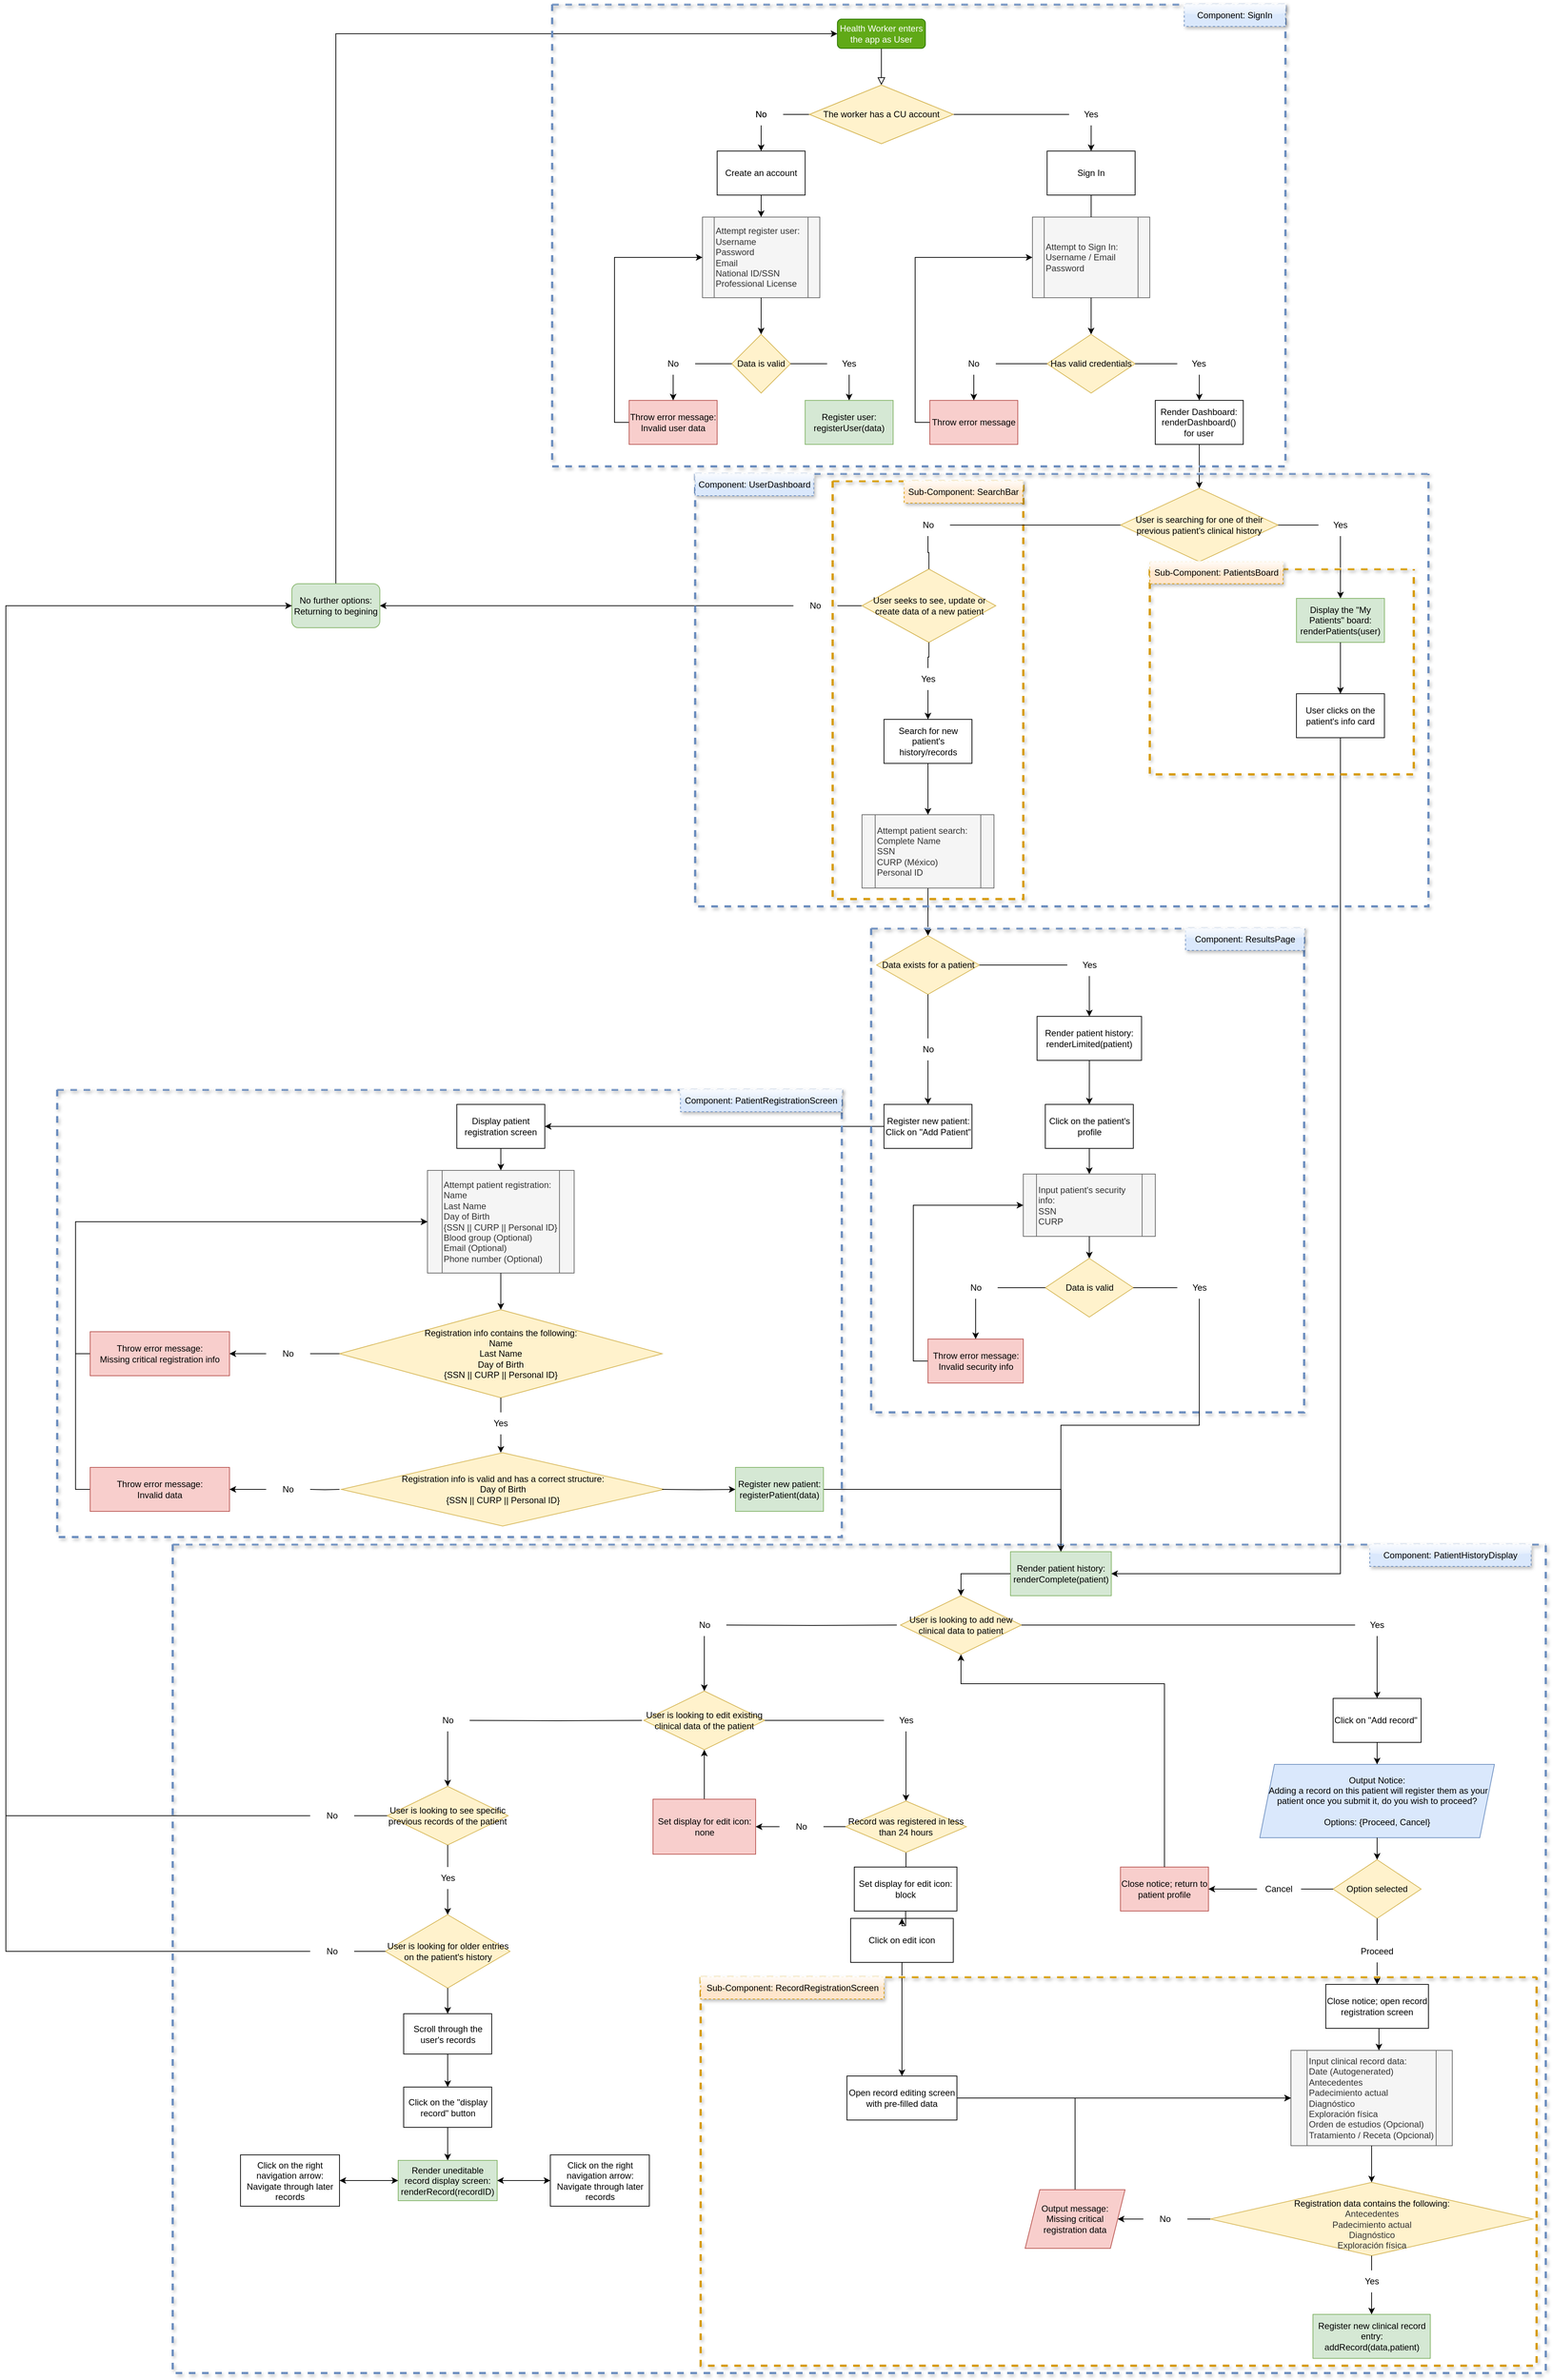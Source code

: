 <mxfile version="18.0.0" type="github">
  <diagram id="C5RBs43oDa-KdzZeNtuy" name="Complete Health Worker Flowchart">
    <mxGraphModel dx="3957" dy="1146" grid="1" gridSize="10" guides="1" tooltips="1" connect="1" arrows="1" fold="1" page="1" pageScale="1" pageWidth="1100" pageHeight="850" math="0" shadow="0">
      <root>
        <mxCell id="WIyWlLk6GJQsqaUBKTNV-0" />
        <mxCell id="WIyWlLk6GJQsqaUBKTNV-1" parent="WIyWlLk6GJQsqaUBKTNV-0" />
        <mxCell id="2n9jpFvJ1BDSwHlZQIuS-45" value="" style="edgeStyle=orthogonalEdgeStyle;rounded=0;orthogonalLoop=1;jettySize=auto;html=1;" parent="WIyWlLk6GJQsqaUBKTNV-1" source="2n9jpFvJ1BDSwHlZQIuS-26" target="2n9jpFvJ1BDSwHlZQIuS-44" edge="1">
          <mxGeometry relative="1" as="geometry" />
        </mxCell>
        <mxCell id="kTaO1k_slomgpLLBo4a9-18" value="" style="edgeStyle=orthogonalEdgeStyle;rounded=0;orthogonalLoop=1;jettySize=auto;html=1;startArrow=none;entryX=0.5;entryY=0;entryDx=0;entryDy=0;" parent="WIyWlLk6GJQsqaUBKTNV-1" source="kTaO1k_slomgpLLBo4a9-19" target="kTaO1k_slomgpLLBo4a9-21" edge="1">
          <mxGeometry relative="1" as="geometry">
            <mxPoint x="800" y="830" as="targetPoint" />
          </mxGeometry>
        </mxCell>
        <mxCell id="2n9jpFvJ1BDSwHlZQIuS-44" value="User is searching for one of their previous patient&#39;s clinical history" style="rhombus;whiteSpace=wrap;html=1;fillColor=#fff2cc;strokeColor=#d6b656;" parent="WIyWlLk6GJQsqaUBKTNV-1" vertex="1">
          <mxGeometry x="500" y="690" width="215" height="100" as="geometry" />
        </mxCell>
        <mxCell id="kTaO1k_slomgpLLBo4a9-19" value="Yes" style="text;html=1;strokeColor=none;fillColor=none;align=center;verticalAlign=middle;whiteSpace=wrap;rounded=0;" parent="WIyWlLk6GJQsqaUBKTNV-1" vertex="1">
          <mxGeometry x="770" y="725" width="60" height="30" as="geometry" />
        </mxCell>
        <mxCell id="kTaO1k_slomgpLLBo4a9-20" value="" style="edgeStyle=orthogonalEdgeStyle;rounded=0;orthogonalLoop=1;jettySize=auto;html=1;endArrow=none;" parent="WIyWlLk6GJQsqaUBKTNV-1" source="2n9jpFvJ1BDSwHlZQIuS-44" target="kTaO1k_slomgpLLBo4a9-19" edge="1">
          <mxGeometry relative="1" as="geometry">
            <mxPoint x="637.5" y="580" as="sourcePoint" />
            <mxPoint x="760" y="660" as="targetPoint" />
          </mxGeometry>
        </mxCell>
        <mxCell id="80PWOHydbTlX6fH3_ZNd-5" style="edgeStyle=orthogonalEdgeStyle;rounded=0;orthogonalLoop=1;jettySize=auto;html=1;exitX=0.5;exitY=1;exitDx=0;exitDy=0;entryX=1;entryY=0.5;entryDx=0;entryDy=0;" edge="1" parent="WIyWlLk6GJQsqaUBKTNV-1" source="kTaO1k_slomgpLLBo4a9-21" target="kTaO1k_slomgpLLBo4a9-78">
          <mxGeometry relative="1" as="geometry" />
        </mxCell>
        <mxCell id="kTaO1k_slomgpLLBo4a9-27" value="" style="edgeStyle=orthogonalEdgeStyle;rounded=0;orthogonalLoop=1;jettySize=auto;html=1;" parent="WIyWlLk6GJQsqaUBKTNV-1" source="kTaO1k_slomgpLLBo4a9-23" target="kTaO1k_slomgpLLBo4a9-26" edge="1">
          <mxGeometry relative="1" as="geometry" />
        </mxCell>
        <mxCell id="kTaO1k_slomgpLLBo4a9-41" value="" style="edgeStyle=orthogonalEdgeStyle;rounded=0;orthogonalLoop=1;jettySize=auto;html=1;" parent="WIyWlLk6GJQsqaUBKTNV-1" source="kTaO1k_slomgpLLBo4a9-31" target="kTaO1k_slomgpLLBo4a9-40" edge="1">
          <mxGeometry relative="1" as="geometry" />
        </mxCell>
        <mxCell id="kTaO1k_slomgpLLBo4a9-89" value="Registration info is valid and has a correct structure:&lt;br&gt;Day of Birth&lt;br&gt;&lt;span style=&quot;text-align: left&quot;&gt;{SSN || CURP || Personal ID}&lt;/span&gt;" style="rhombus;whiteSpace=wrap;html=1;align=center;fillColor=#fff2cc;strokeColor=#d6b656;" parent="WIyWlLk6GJQsqaUBKTNV-1" vertex="1">
          <mxGeometry x="-562.5" y="2005" width="440" height="100" as="geometry" />
        </mxCell>
        <mxCell id="kTaO1k_slomgpLLBo4a9-111" value="" style="edgeStyle=orthogonalEdgeStyle;rounded=0;orthogonalLoop=1;jettySize=auto;html=1;entryX=0.5;entryY=0;entryDx=0;entryDy=0;" parent="WIyWlLk6GJQsqaUBKTNV-1" source="kTaO1k_slomgpLLBo4a9-108" target="kTaO1k_slomgpLLBo4a9-78" edge="1">
          <mxGeometry relative="1" as="geometry" />
        </mxCell>
        <mxCell id="kTaO1k_slomgpLLBo4a9-126" style="edgeStyle=orthogonalEdgeStyle;rounded=0;orthogonalLoop=1;jettySize=auto;html=1;exitX=0;exitY=0.5;exitDx=0;exitDy=0;entryX=1;entryY=0.5;entryDx=0;entryDy=0;startArrow=none;" parent="WIyWlLk6GJQsqaUBKTNV-1" source="kTaO1k_slomgpLLBo4a9-128" target="kTaO1k_slomgpLLBo4a9-125" edge="1">
          <mxGeometry relative="1" as="geometry" />
        </mxCell>
        <mxCell id="kTaO1k_slomgpLLBo4a9-127" style="edgeStyle=orthogonalEdgeStyle;rounded=0;orthogonalLoop=1;jettySize=auto;html=1;exitX=0.5;exitY=0;exitDx=0;exitDy=0;entryX=0;entryY=0.5;entryDx=0;entryDy=0;" parent="WIyWlLk6GJQsqaUBKTNV-1" source="kTaO1k_slomgpLLBo4a9-125" target="WIyWlLk6GJQsqaUBKTNV-3" edge="1">
          <mxGeometry relative="1" as="geometry">
            <Array as="points">
              <mxPoint x="-570" y="70" />
            </Array>
          </mxGeometry>
        </mxCell>
        <mxCell id="kTaO1k_slomgpLLBo4a9-125" value="No further options:&lt;br&gt;Returning to begining" style="rounded=1;whiteSpace=wrap;html=1;fillColor=#d5e8d4;strokeColor=#82b366;" parent="WIyWlLk6GJQsqaUBKTNV-1" vertex="1">
          <mxGeometry x="-630" y="820" width="120" height="60" as="geometry" />
        </mxCell>
        <mxCell id="kTaO1k_slomgpLLBo4a9-141" style="edgeStyle=orthogonalEdgeStyle;rounded=0;orthogonalLoop=1;jettySize=auto;html=1;exitX=0;exitY=0.5;exitDx=0;exitDy=0;" parent="WIyWlLk6GJQsqaUBKTNV-1" source="kTaO1k_slomgpLLBo4a9-139" target="kTaO1k_slomgpLLBo4a9-125" edge="1">
          <mxGeometry relative="1" as="geometry">
            <Array as="points">
              <mxPoint x="-1020" y="2500" />
              <mxPoint x="-1020" y="850" />
            </Array>
          </mxGeometry>
        </mxCell>
        <mxCell id="ATj0MKCex9Tr-f8Xr5QE-83" style="edgeStyle=orthogonalEdgeStyle;rounded=0;orthogonalLoop=1;jettySize=auto;html=1;exitX=0;exitY=0.5;exitDx=0;exitDy=0;entryX=0;entryY=0.5;entryDx=0;entryDy=0;startArrow=none;startFill=0;endArrow=none;endFill=0;" parent="WIyWlLk6GJQsqaUBKTNV-1" source="ATj0MKCex9Tr-f8Xr5QE-81" target="kTaO1k_slomgpLLBo4a9-125" edge="1">
          <mxGeometry relative="1" as="geometry">
            <Array as="points">
              <mxPoint x="-1020" y="2685" />
              <mxPoint x="-1020" y="850" />
            </Array>
          </mxGeometry>
        </mxCell>
        <mxCell id="80PWOHydbTlX6fH3_ZNd-2" value="" style="swimlane;startSize=0;strokeWidth=3;dashed=1;rounded=0;shadow=1;sketch=0;glass=1;fillColor=#dae8fc;strokeColor=#6c8ebf;" vertex="1" parent="WIyWlLk6GJQsqaUBKTNV-1">
          <mxGeometry x="-275" y="30" width="1000" height="630" as="geometry" />
        </mxCell>
        <mxCell id="80PWOHydbTlX6fH3_ZNd-3" value="Component: SignIn" style="text;html=1;strokeColor=#6c8ebf;fillColor=#dae8fc;align=center;verticalAlign=middle;whiteSpace=wrap;rounded=0;shadow=1;glass=1;dashed=1;sketch=0;" vertex="1" parent="80PWOHydbTlX6fH3_ZNd-2">
          <mxGeometry x="862" width="138" height="30" as="geometry" />
        </mxCell>
        <mxCell id="WIyWlLk6GJQsqaUBKTNV-3" value="Health Worker enters the app as User" style="rounded=1;whiteSpace=wrap;html=1;fontSize=12;glass=0;strokeWidth=1;shadow=0;fillColor=#60a917;fontColor=#ffffff;strokeColor=#2D7600;" parent="80PWOHydbTlX6fH3_ZNd-2" vertex="1">
          <mxGeometry x="388.97" y="20" width="120" height="40" as="geometry" />
        </mxCell>
        <mxCell id="2n9jpFvJ1BDSwHlZQIuS-0" value="The worker has a CU account" style="rhombus;whiteSpace=wrap;html=1;fillColor=#fff2cc;strokeColor=#d6b656;" parent="80PWOHydbTlX6fH3_ZNd-2" vertex="1">
          <mxGeometry x="350.97" y="110" width="196" height="80" as="geometry" />
        </mxCell>
        <mxCell id="WIyWlLk6GJQsqaUBKTNV-2" value="" style="rounded=0;html=1;jettySize=auto;orthogonalLoop=1;fontSize=11;endArrow=block;endFill=0;endSize=8;strokeWidth=1;shadow=0;labelBackgroundColor=none;edgeStyle=orthogonalEdgeStyle;" parent="80PWOHydbTlX6fH3_ZNd-2" source="WIyWlLk6GJQsqaUBKTNV-3" target="2n9jpFvJ1BDSwHlZQIuS-0" edge="1">
          <mxGeometry relative="1" as="geometry">
            <mxPoint x="448.97" y="110" as="targetPoint" />
          </mxGeometry>
        </mxCell>
        <mxCell id="2n9jpFvJ1BDSwHlZQIuS-3" value="Create an account" style="whiteSpace=wrap;html=1;" parent="80PWOHydbTlX6fH3_ZNd-2" vertex="1">
          <mxGeometry x="224.97" y="200" width="120" height="60" as="geometry" />
        </mxCell>
        <mxCell id="2n9jpFvJ1BDSwHlZQIuS-5" value="Sign In" style="whiteSpace=wrap;html=1;" parent="80PWOHydbTlX6fH3_ZNd-2" vertex="1">
          <mxGeometry x="674.97" y="200" width="120" height="60" as="geometry" />
        </mxCell>
        <mxCell id="2n9jpFvJ1BDSwHlZQIuS-9" value="Attempt register user:&lt;br&gt;Username&lt;br&gt;Password&lt;br&gt;Email&lt;br&gt;National ID/SSN&lt;br&gt;Professional License" style="shape=process;whiteSpace=wrap;html=1;backgroundOutline=1;align=left;fillColor=#f5f5f5;strokeColor=#666666;fontColor=#333333;" parent="80PWOHydbTlX6fH3_ZNd-2" vertex="1">
          <mxGeometry x="204.97" y="290" width="160" height="110" as="geometry" />
        </mxCell>
        <mxCell id="2n9jpFvJ1BDSwHlZQIuS-10" value="" style="edgeStyle=orthogonalEdgeStyle;rounded=0;orthogonalLoop=1;jettySize=auto;html=1;" parent="80PWOHydbTlX6fH3_ZNd-2" source="2n9jpFvJ1BDSwHlZQIuS-3" target="2n9jpFvJ1BDSwHlZQIuS-9" edge="1">
          <mxGeometry relative="1" as="geometry" />
        </mxCell>
        <mxCell id="2n9jpFvJ1BDSwHlZQIuS-7" value="No" style="text;html=1;strokeColor=none;fillColor=none;align=center;verticalAlign=middle;whiteSpace=wrap;rounded=0;" parent="80PWOHydbTlX6fH3_ZNd-2" vertex="1">
          <mxGeometry x="254.97" y="135" width="60" height="30" as="geometry" />
        </mxCell>
        <mxCell id="2n9jpFvJ1BDSwHlZQIuS-4" value="" style="edgeStyle=orthogonalEdgeStyle;rounded=0;orthogonalLoop=1;jettySize=auto;html=1;startArrow=none;" parent="80PWOHydbTlX6fH3_ZNd-2" source="2n9jpFvJ1BDSwHlZQIuS-7" target="2n9jpFvJ1BDSwHlZQIuS-3" edge="1">
          <mxGeometry relative="1" as="geometry" />
        </mxCell>
        <mxCell id="2n9jpFvJ1BDSwHlZQIuS-13" value="" style="edgeStyle=orthogonalEdgeStyle;rounded=0;orthogonalLoop=1;jettySize=auto;html=1;endArrow=none;" parent="80PWOHydbTlX6fH3_ZNd-2" source="2n9jpFvJ1BDSwHlZQIuS-0" target="2n9jpFvJ1BDSwHlZQIuS-7" edge="1">
          <mxGeometry relative="1" as="geometry">
            <mxPoint x="350.97" y="150" as="sourcePoint" />
            <mxPoint x="204.97" y="150" as="targetPoint" />
          </mxGeometry>
        </mxCell>
        <mxCell id="2n9jpFvJ1BDSwHlZQIuS-8" value="Yes" style="text;html=1;strokeColor=none;fillColor=none;align=center;verticalAlign=middle;whiteSpace=wrap;rounded=0;" parent="80PWOHydbTlX6fH3_ZNd-2" vertex="1">
          <mxGeometry x="704.97" y="135" width="60" height="30" as="geometry" />
        </mxCell>
        <mxCell id="2n9jpFvJ1BDSwHlZQIuS-6" value="" style="edgeStyle=orthogonalEdgeStyle;rounded=0;orthogonalLoop=1;jettySize=auto;html=1;startArrow=none;" parent="80PWOHydbTlX6fH3_ZNd-2" source="2n9jpFvJ1BDSwHlZQIuS-8" target="2n9jpFvJ1BDSwHlZQIuS-5" edge="1">
          <mxGeometry relative="1" as="geometry" />
        </mxCell>
        <mxCell id="2n9jpFvJ1BDSwHlZQIuS-14" value="" style="edgeStyle=orthogonalEdgeStyle;rounded=0;orthogonalLoop=1;jettySize=auto;html=1;endArrow=none;" parent="80PWOHydbTlX6fH3_ZNd-2" source="2n9jpFvJ1BDSwHlZQIuS-0" target="2n9jpFvJ1BDSwHlZQIuS-8" edge="1">
          <mxGeometry relative="1" as="geometry">
            <mxPoint x="546.97" y="150" as="sourcePoint" />
            <mxPoint x="694.97" y="150" as="targetPoint" />
          </mxGeometry>
        </mxCell>
        <mxCell id="2n9jpFvJ1BDSwHlZQIuS-16" value="Has valid credentials" style="rhombus;whiteSpace=wrap;html=1;fillColor=#fff2cc;strokeColor=#d6b656;" parent="80PWOHydbTlX6fH3_ZNd-2" vertex="1">
          <mxGeometry x="674.97" y="450" width="120" height="80" as="geometry" />
        </mxCell>
        <mxCell id="2n9jpFvJ1BDSwHlZQIuS-22" value="Throw error message" style="whiteSpace=wrap;html=1;fillColor=#f8cecc;strokeColor=#b85450;" parent="80PWOHydbTlX6fH3_ZNd-2" vertex="1">
          <mxGeometry x="514.97" y="540" width="120" height="60" as="geometry" />
        </mxCell>
        <mxCell id="2n9jpFvJ1BDSwHlZQIuS-24" value="No" style="text;html=1;strokeColor=none;fillColor=none;align=center;verticalAlign=middle;whiteSpace=wrap;rounded=0;" parent="80PWOHydbTlX6fH3_ZNd-2" vertex="1">
          <mxGeometry x="544.97" y="475" width="60" height="30" as="geometry" />
        </mxCell>
        <mxCell id="2n9jpFvJ1BDSwHlZQIuS-23" value="" style="edgeStyle=orthogonalEdgeStyle;rounded=0;orthogonalLoop=1;jettySize=auto;html=1;startArrow=none;" parent="80PWOHydbTlX6fH3_ZNd-2" source="2n9jpFvJ1BDSwHlZQIuS-24" target="2n9jpFvJ1BDSwHlZQIuS-22" edge="1">
          <mxGeometry relative="1" as="geometry" />
        </mxCell>
        <mxCell id="2n9jpFvJ1BDSwHlZQIuS-25" value="" style="edgeStyle=orthogonalEdgeStyle;rounded=0;orthogonalLoop=1;jettySize=auto;html=1;endArrow=none;" parent="80PWOHydbTlX6fH3_ZNd-2" source="2n9jpFvJ1BDSwHlZQIuS-16" target="2n9jpFvJ1BDSwHlZQIuS-24" edge="1">
          <mxGeometry relative="1" as="geometry">
            <mxPoint x="554.97" y="340" as="sourcePoint" />
            <mxPoint x="464.97" y="390" as="targetPoint" />
          </mxGeometry>
        </mxCell>
        <mxCell id="2n9jpFvJ1BDSwHlZQIuS-26" value="Render Dashboard:&lt;br&gt;renderDashboard() for user" style="whiteSpace=wrap;html=1;" parent="80PWOHydbTlX6fH3_ZNd-2" vertex="1">
          <mxGeometry x="822.47" y="540" width="120" height="60" as="geometry" />
        </mxCell>
        <mxCell id="2n9jpFvJ1BDSwHlZQIuS-28" value="Yes" style="text;html=1;strokeColor=none;fillColor=none;align=center;verticalAlign=middle;whiteSpace=wrap;rounded=0;" parent="80PWOHydbTlX6fH3_ZNd-2" vertex="1">
          <mxGeometry x="852.47" y="475" width="60" height="30" as="geometry" />
        </mxCell>
        <mxCell id="2n9jpFvJ1BDSwHlZQIuS-27" value="" style="edgeStyle=orthogonalEdgeStyle;rounded=0;orthogonalLoop=1;jettySize=auto;html=1;startArrow=none;" parent="80PWOHydbTlX6fH3_ZNd-2" source="2n9jpFvJ1BDSwHlZQIuS-28" target="2n9jpFvJ1BDSwHlZQIuS-26" edge="1">
          <mxGeometry relative="1" as="geometry" />
        </mxCell>
        <mxCell id="2n9jpFvJ1BDSwHlZQIuS-29" value="" style="edgeStyle=orthogonalEdgeStyle;rounded=0;orthogonalLoop=1;jettySize=auto;html=1;endArrow=none;" parent="80PWOHydbTlX6fH3_ZNd-2" source="2n9jpFvJ1BDSwHlZQIuS-16" target="2n9jpFvJ1BDSwHlZQIuS-28" edge="1">
          <mxGeometry relative="1" as="geometry">
            <mxPoint x="674.97" y="340" as="sourcePoint" />
            <mxPoint x="764.97" y="390" as="targetPoint" />
          </mxGeometry>
        </mxCell>
        <mxCell id="2n9jpFvJ1BDSwHlZQIuS-30" value="Data is valid" style="rhombus;whiteSpace=wrap;html=1;align=center;fillColor=#fff2cc;strokeColor=#d6b656;" parent="80PWOHydbTlX6fH3_ZNd-2" vertex="1">
          <mxGeometry x="244.97" y="450" width="80" height="80" as="geometry" />
        </mxCell>
        <mxCell id="2n9jpFvJ1BDSwHlZQIuS-31" value="" style="edgeStyle=orthogonalEdgeStyle;rounded=0;orthogonalLoop=1;jettySize=auto;html=1;" parent="80PWOHydbTlX6fH3_ZNd-2" source="2n9jpFvJ1BDSwHlZQIuS-9" target="2n9jpFvJ1BDSwHlZQIuS-30" edge="1">
          <mxGeometry relative="1" as="geometry" />
        </mxCell>
        <mxCell id="kTaO1k_slomgpLLBo4a9-25" style="edgeStyle=orthogonalEdgeStyle;rounded=0;orthogonalLoop=1;jettySize=auto;html=1;exitX=0;exitY=0.5;exitDx=0;exitDy=0;entryX=0;entryY=0.5;entryDx=0;entryDy=0;" parent="80PWOHydbTlX6fH3_ZNd-2" source="2n9jpFvJ1BDSwHlZQIuS-32" target="2n9jpFvJ1BDSwHlZQIuS-9" edge="1">
          <mxGeometry relative="1" as="geometry" />
        </mxCell>
        <mxCell id="2n9jpFvJ1BDSwHlZQIuS-32" value="Throw error message:&lt;br&gt;Invalid user data" style="whiteSpace=wrap;html=1;fillColor=#f8cecc;strokeColor=#b85450;" parent="80PWOHydbTlX6fH3_ZNd-2" vertex="1">
          <mxGeometry x="104.97" y="540" width="120" height="60" as="geometry" />
        </mxCell>
        <mxCell id="2n9jpFvJ1BDSwHlZQIuS-34" value="Register user:&lt;br&gt;registerUser(data)" style="whiteSpace=wrap;html=1;fillColor=#d5e8d4;strokeColor=#82b366;" parent="80PWOHydbTlX6fH3_ZNd-2" vertex="1">
          <mxGeometry x="344.97" y="540" width="120" height="60" as="geometry" />
        </mxCell>
        <mxCell id="2n9jpFvJ1BDSwHlZQIuS-37" value="No" style="text;html=1;strokeColor=none;fillColor=none;align=center;verticalAlign=middle;whiteSpace=wrap;rounded=0;" parent="80PWOHydbTlX6fH3_ZNd-2" vertex="1">
          <mxGeometry x="134.97" y="475" width="60" height="30" as="geometry" />
        </mxCell>
        <mxCell id="2n9jpFvJ1BDSwHlZQIuS-33" value="" style="edgeStyle=orthogonalEdgeStyle;rounded=0;orthogonalLoop=1;jettySize=auto;html=1;startArrow=none;" parent="80PWOHydbTlX6fH3_ZNd-2" source="2n9jpFvJ1BDSwHlZQIuS-37" target="2n9jpFvJ1BDSwHlZQIuS-32" edge="1">
          <mxGeometry relative="1" as="geometry" />
        </mxCell>
        <mxCell id="2n9jpFvJ1BDSwHlZQIuS-38" value="" style="edgeStyle=orthogonalEdgeStyle;rounded=0;orthogonalLoop=1;jettySize=auto;html=1;endArrow=none;" parent="80PWOHydbTlX6fH3_ZNd-2" source="2n9jpFvJ1BDSwHlZQIuS-30" target="2n9jpFvJ1BDSwHlZQIuS-37" edge="1">
          <mxGeometry relative="1" as="geometry">
            <mxPoint x="244.97" y="490" as="sourcePoint" />
            <mxPoint x="164.97" y="540" as="targetPoint" />
          </mxGeometry>
        </mxCell>
        <mxCell id="2n9jpFvJ1BDSwHlZQIuS-39" value="Yes" style="text;html=1;strokeColor=none;fillColor=none;align=center;verticalAlign=middle;whiteSpace=wrap;rounded=0;" parent="80PWOHydbTlX6fH3_ZNd-2" vertex="1">
          <mxGeometry x="374.97" y="475" width="60" height="30" as="geometry" />
        </mxCell>
        <mxCell id="2n9jpFvJ1BDSwHlZQIuS-35" value="" style="edgeStyle=orthogonalEdgeStyle;rounded=0;orthogonalLoop=1;jettySize=auto;html=1;startArrow=none;" parent="80PWOHydbTlX6fH3_ZNd-2" source="2n9jpFvJ1BDSwHlZQIuS-39" target="2n9jpFvJ1BDSwHlZQIuS-34" edge="1">
          <mxGeometry relative="1" as="geometry" />
        </mxCell>
        <mxCell id="2n9jpFvJ1BDSwHlZQIuS-40" value="" style="edgeStyle=orthogonalEdgeStyle;rounded=0;orthogonalLoop=1;jettySize=auto;html=1;endArrow=none;" parent="80PWOHydbTlX6fH3_ZNd-2" source="2n9jpFvJ1BDSwHlZQIuS-30" target="2n9jpFvJ1BDSwHlZQIuS-39" edge="1">
          <mxGeometry relative="1" as="geometry">
            <mxPoint x="324.97" y="490" as="sourcePoint" />
            <mxPoint x="404.97" y="540" as="targetPoint" />
          </mxGeometry>
        </mxCell>
        <mxCell id="kTaO1k_slomgpLLBo4a9-69" value="Attempt to Sign In:&lt;br&gt;Username / Email&lt;br&gt;Password" style="shape=process;whiteSpace=wrap;html=1;backgroundOutline=1;fillColor=#f5f5f5;fontColor=#333333;strokeColor=#666666;align=left;" parent="80PWOHydbTlX6fH3_ZNd-2" vertex="1">
          <mxGeometry x="654.97" y="290" width="160" height="110" as="geometry" />
        </mxCell>
        <mxCell id="kTaO1k_slomgpLLBo4a9-70" value="" style="edgeStyle=orthogonalEdgeStyle;rounded=0;orthogonalLoop=1;jettySize=auto;html=1;endArrow=none;" parent="80PWOHydbTlX6fH3_ZNd-2" source="2n9jpFvJ1BDSwHlZQIuS-5" target="kTaO1k_slomgpLLBo4a9-69" edge="1">
          <mxGeometry relative="1" as="geometry">
            <mxPoint x="734.97" y="270" as="sourcePoint" />
            <mxPoint x="734.97" y="450" as="targetPoint" />
          </mxGeometry>
        </mxCell>
        <mxCell id="80PWOHydbTlX6fH3_ZNd-28" value="Health Worker enters the app as User" style="rounded=1;whiteSpace=wrap;html=1;fontSize=12;glass=0;strokeWidth=1;shadow=0;fillColor=#60a917;fontColor=#ffffff;strokeColor=#2D7600;" vertex="1" parent="80PWOHydbTlX6fH3_ZNd-2">
          <mxGeometry x="388.97" y="20" width="120" height="40" as="geometry" />
        </mxCell>
        <mxCell id="80PWOHydbTlX6fH3_ZNd-29" value="The worker has a CU account" style="rhombus;whiteSpace=wrap;html=1;fillColor=#fff2cc;strokeColor=#d6b656;" vertex="1" parent="80PWOHydbTlX6fH3_ZNd-2">
          <mxGeometry x="350.97" y="110" width="196" height="80" as="geometry" />
        </mxCell>
        <mxCell id="80PWOHydbTlX6fH3_ZNd-30" value="No" style="text;html=1;strokeColor=none;fillColor=none;align=center;verticalAlign=middle;whiteSpace=wrap;rounded=0;" vertex="1" parent="80PWOHydbTlX6fH3_ZNd-2">
          <mxGeometry x="254.97" y="135" width="60" height="30" as="geometry" />
        </mxCell>
        <mxCell id="2n9jpFvJ1BDSwHlZQIuS-17" value="" style="edgeStyle=orthogonalEdgeStyle;rounded=0;orthogonalLoop=1;jettySize=auto;html=1;startArrow=none;" parent="80PWOHydbTlX6fH3_ZNd-2" source="kTaO1k_slomgpLLBo4a9-69" target="2n9jpFvJ1BDSwHlZQIuS-16" edge="1">
          <mxGeometry relative="1" as="geometry" />
        </mxCell>
        <mxCell id="2n9jpFvJ1BDSwHlZQIuS-41" style="edgeStyle=orthogonalEdgeStyle;rounded=0;orthogonalLoop=1;jettySize=auto;html=1;exitX=0;exitY=0.5;exitDx=0;exitDy=0;entryX=0;entryY=0.5;entryDx=0;entryDy=0;" parent="80PWOHydbTlX6fH3_ZNd-2" source="2n9jpFvJ1BDSwHlZQIuS-22" target="kTaO1k_slomgpLLBo4a9-69" edge="1">
          <mxGeometry relative="1" as="geometry" />
        </mxCell>
        <mxCell id="80PWOHydbTlX6fH3_ZNd-13" value="" style="swimlane;startSize=0;rounded=0;shadow=1;glass=1;dashed=1;sketch=0;strokeWidth=3;fillColor=#dae8fc;strokeColor=#6c8ebf;" vertex="1" parent="WIyWlLk6GJQsqaUBKTNV-1">
          <mxGeometry x="160" y="1290" width="590.5" height="660" as="geometry" />
        </mxCell>
        <mxCell id="80PWOHydbTlX6fH3_ZNd-16" value="Component: ResultsPage" style="text;html=1;strokeColor=#6c8ebf;fillColor=#dae8fc;align=center;verticalAlign=middle;whiteSpace=wrap;rounded=0;shadow=1;glass=1;dashed=1;sketch=0;container=1;" vertex="1" parent="80PWOHydbTlX6fH3_ZNd-13">
          <mxGeometry x="428.75" width="161.75" height="30" as="geometry" />
        </mxCell>
        <mxCell id="kTaO1k_slomgpLLBo4a9-26" value="Data exists for a patient" style="rhombus;whiteSpace=wrap;html=1;align=center;fillColor=#fff2cc;strokeColor=#d6b656;" parent="80PWOHydbTlX6fH3_ZNd-13" vertex="1">
          <mxGeometry x="7.5" y="10" width="140" height="80" as="geometry" />
        </mxCell>
        <mxCell id="kTaO1k_slomgpLLBo4a9-33" value="Render patient history: renderLimited(patient)" style="whiteSpace=wrap;html=1;" parent="80PWOHydbTlX6fH3_ZNd-13" vertex="1">
          <mxGeometry x="226.25" y="120" width="142.5" height="60" as="geometry" />
        </mxCell>
        <mxCell id="kTaO1k_slomgpLLBo4a9-37" value="" style="edgeStyle=orthogonalEdgeStyle;rounded=0;orthogonalLoop=1;jettySize=auto;html=1;endArrow=none;" parent="80PWOHydbTlX6fH3_ZNd-13" source="kTaO1k_slomgpLLBo4a9-26" target="kTaO1k_slomgpLLBo4a9-36" edge="1">
          <mxGeometry relative="1" as="geometry">
            <mxPoint x="17.5" y="-180" as="sourcePoint" />
            <mxPoint x="-92.5" y="-110" as="targetPoint" />
          </mxGeometry>
        </mxCell>
        <mxCell id="kTaO1k_slomgpLLBo4a9-38" value="Yes" style="text;html=1;strokeColor=none;fillColor=none;align=center;verticalAlign=middle;whiteSpace=wrap;rounded=0;" parent="80PWOHydbTlX6fH3_ZNd-13" vertex="1">
          <mxGeometry x="267.5" y="35" width="60" height="30" as="geometry" />
        </mxCell>
        <mxCell id="kTaO1k_slomgpLLBo4a9-34" value="" style="edgeStyle=orthogonalEdgeStyle;rounded=0;orthogonalLoop=1;jettySize=auto;html=1;startArrow=none;" parent="80PWOHydbTlX6fH3_ZNd-13" source="kTaO1k_slomgpLLBo4a9-38" target="kTaO1k_slomgpLLBo4a9-33" edge="1">
          <mxGeometry relative="1" as="geometry" />
        </mxCell>
        <mxCell id="kTaO1k_slomgpLLBo4a9-39" value="" style="edgeStyle=orthogonalEdgeStyle;rounded=0;orthogonalLoop=1;jettySize=auto;html=1;endArrow=none;" parent="80PWOHydbTlX6fH3_ZNd-13" source="kTaO1k_slomgpLLBo4a9-26" target="kTaO1k_slomgpLLBo4a9-38" edge="1">
          <mxGeometry relative="1" as="geometry">
            <mxPoint x="157.5" y="-180" as="sourcePoint" />
            <mxPoint x="307.5" y="-110" as="targetPoint" />
          </mxGeometry>
        </mxCell>
        <mxCell id="kTaO1k_slomgpLLBo4a9-42" value="Click on the patient&#39;s profile" style="whiteSpace=wrap;html=1;" parent="80PWOHydbTlX6fH3_ZNd-13" vertex="1">
          <mxGeometry x="237.5" y="240" width="120" height="60" as="geometry" />
        </mxCell>
        <mxCell id="kTaO1k_slomgpLLBo4a9-43" value="" style="edgeStyle=orthogonalEdgeStyle;rounded=0;orthogonalLoop=1;jettySize=auto;html=1;" parent="80PWOHydbTlX6fH3_ZNd-13" source="kTaO1k_slomgpLLBo4a9-33" target="kTaO1k_slomgpLLBo4a9-42" edge="1">
          <mxGeometry relative="1" as="geometry" />
        </mxCell>
        <mxCell id="kTaO1k_slomgpLLBo4a9-46" value="Input patient&#39;s security info:&lt;br&gt;SSN&lt;br&gt;CURP" style="shape=process;whiteSpace=wrap;html=1;backgroundOutline=1;fillColor=#f5f5f5;fontColor=#333333;strokeColor=#666666;align=left;" parent="80PWOHydbTlX6fH3_ZNd-13" vertex="1">
          <mxGeometry x="207.5" y="335" width="180" height="85" as="geometry" />
        </mxCell>
        <mxCell id="kTaO1k_slomgpLLBo4a9-47" value="" style="edgeStyle=orthogonalEdgeStyle;rounded=0;orthogonalLoop=1;jettySize=auto;html=1;" parent="80PWOHydbTlX6fH3_ZNd-13" source="kTaO1k_slomgpLLBo4a9-42" target="kTaO1k_slomgpLLBo4a9-46" edge="1">
          <mxGeometry relative="1" as="geometry" />
        </mxCell>
        <mxCell id="kTaO1k_slomgpLLBo4a9-71" value="Data is valid" style="rhombus;whiteSpace=wrap;html=1;align=center;fillColor=#fff2cc;strokeColor=#d6b656;" parent="80PWOHydbTlX6fH3_ZNd-13" vertex="1">
          <mxGeometry x="237.5" y="450" width="120" height="80" as="geometry" />
        </mxCell>
        <mxCell id="kTaO1k_slomgpLLBo4a9-77" style="edgeStyle=orthogonalEdgeStyle;rounded=0;orthogonalLoop=1;jettySize=auto;html=1;exitX=0;exitY=0.5;exitDx=0;exitDy=0;entryX=0;entryY=0.5;entryDx=0;entryDy=0;" parent="80PWOHydbTlX6fH3_ZNd-13" source="kTaO1k_slomgpLLBo4a9-73" target="kTaO1k_slomgpLLBo4a9-46" edge="1">
          <mxGeometry relative="1" as="geometry" />
        </mxCell>
        <mxCell id="kTaO1k_slomgpLLBo4a9-73" value="Throw error message:&lt;br&gt;Invalid security info" style="whiteSpace=wrap;html=1;fillColor=#f8cecc;strokeColor=#b85450;" parent="80PWOHydbTlX6fH3_ZNd-13" vertex="1">
          <mxGeometry x="77.5" y="560" width="130" height="60" as="geometry" />
        </mxCell>
        <mxCell id="kTaO1k_slomgpLLBo4a9-72" value="" style="edgeStyle=orthogonalEdgeStyle;rounded=0;orthogonalLoop=1;jettySize=auto;html=1;" parent="80PWOHydbTlX6fH3_ZNd-13" source="kTaO1k_slomgpLLBo4a9-46" target="kTaO1k_slomgpLLBo4a9-71" edge="1">
          <mxGeometry relative="1" as="geometry" />
        </mxCell>
        <mxCell id="kTaO1k_slomgpLLBo4a9-75" value="No" style="text;html=1;strokeColor=none;fillColor=none;align=center;verticalAlign=middle;whiteSpace=wrap;rounded=0;" parent="80PWOHydbTlX6fH3_ZNd-13" vertex="1">
          <mxGeometry x="112.5" y="475" width="60" height="30" as="geometry" />
        </mxCell>
        <mxCell id="kTaO1k_slomgpLLBo4a9-76" value="" style="edgeStyle=orthogonalEdgeStyle;rounded=0;orthogonalLoop=1;jettySize=auto;html=1;endArrow=none;" parent="80PWOHydbTlX6fH3_ZNd-13" source="kTaO1k_slomgpLLBo4a9-71" target="kTaO1k_slomgpLLBo4a9-75" edge="1">
          <mxGeometry relative="1" as="geometry">
            <mxPoint x="237.5" y="490" as="sourcePoint" />
            <mxPoint x="142.5" y="560" as="targetPoint" />
          </mxGeometry>
        </mxCell>
        <mxCell id="kTaO1k_slomgpLLBo4a9-102" value="Yes" style="text;html=1;strokeColor=none;fillColor=none;align=center;verticalAlign=middle;whiteSpace=wrap;rounded=0;" parent="80PWOHydbTlX6fH3_ZNd-13" vertex="1">
          <mxGeometry x="417.5" y="475" width="60" height="30" as="geometry" />
        </mxCell>
        <mxCell id="kTaO1k_slomgpLLBo4a9-103" value="" style="edgeStyle=orthogonalEdgeStyle;rounded=0;orthogonalLoop=1;jettySize=auto;html=1;endArrow=none;" parent="80PWOHydbTlX6fH3_ZNd-13" source="kTaO1k_slomgpLLBo4a9-71" target="kTaO1k_slomgpLLBo4a9-102" edge="1">
          <mxGeometry relative="1" as="geometry">
            <mxPoint x="357.5" y="490" as="sourcePoint" />
            <mxPoint x="447.5" y="560" as="targetPoint" />
          </mxGeometry>
        </mxCell>
        <mxCell id="kTaO1k_slomgpLLBo4a9-74" value="" style="edgeStyle=orthogonalEdgeStyle;rounded=0;orthogonalLoop=1;jettySize=auto;html=1;startArrow=none;" parent="80PWOHydbTlX6fH3_ZNd-13" source="kTaO1k_slomgpLLBo4a9-75" target="kTaO1k_slomgpLLBo4a9-73" edge="1">
          <mxGeometry relative="1" as="geometry" />
        </mxCell>
        <mxCell id="kTaO1k_slomgpLLBo4a9-31" value="Register new patient:&lt;br&gt;Click on &quot;Add Patient&quot;" style="whiteSpace=wrap;html=1;" parent="80PWOHydbTlX6fH3_ZNd-13" vertex="1">
          <mxGeometry x="17.5" y="240" width="120" height="60" as="geometry" />
        </mxCell>
        <mxCell id="kTaO1k_slomgpLLBo4a9-36" value="No" style="text;html=1;strokeColor=none;fillColor=none;align=center;verticalAlign=middle;whiteSpace=wrap;rounded=0;" parent="80PWOHydbTlX6fH3_ZNd-13" vertex="1">
          <mxGeometry x="47.5" y="150" width="60" height="30" as="geometry" />
        </mxCell>
        <mxCell id="kTaO1k_slomgpLLBo4a9-32" value="" style="edgeStyle=orthogonalEdgeStyle;rounded=0;orthogonalLoop=1;jettySize=auto;html=1;startArrow=none;" parent="80PWOHydbTlX6fH3_ZNd-13" source="kTaO1k_slomgpLLBo4a9-36" target="kTaO1k_slomgpLLBo4a9-31" edge="1">
          <mxGeometry relative="1" as="geometry" />
        </mxCell>
        <mxCell id="80PWOHydbTlX6fH3_ZNd-14" value="" style="swimlane;startSize=0;rounded=0;shadow=1;glass=1;dashed=1;sketch=0;strokeWidth=3;fillColor=#dae8fc;strokeColor=#6c8ebf;" vertex="1" parent="WIyWlLk6GJQsqaUBKTNV-1">
          <mxGeometry x="-80" y="670" width="1000" height="590" as="geometry" />
        </mxCell>
        <mxCell id="80PWOHydbTlX6fH3_ZNd-15" value="Component: UserDashboard" style="text;html=1;strokeColor=#6c8ebf;fillColor=#dae8fc;align=center;verticalAlign=middle;whiteSpace=wrap;rounded=0;shadow=1;glass=1;dashed=1;sketch=0;" vertex="1" parent="80PWOHydbTlX6fH3_ZNd-14">
          <mxGeometry width="161.75" height="30" as="geometry" />
        </mxCell>
        <mxCell id="80PWOHydbTlX6fH3_ZNd-8" value="" style="swimlane;startSize=0;rounded=0;shadow=1;glass=1;dashed=1;sketch=0;strokeWidth=3;fillColor=#ffe6cc;strokeColor=#d79b00;" vertex="1" parent="80PWOHydbTlX6fH3_ZNd-14">
          <mxGeometry x="620" y="130" width="360" height="280" as="geometry" />
        </mxCell>
        <mxCell id="80PWOHydbTlX6fH3_ZNd-10" value="Sub-Component: PatientsBoard" style="text;html=1;strokeColor=#d79b00;fillColor=#ffe6cc;align=center;verticalAlign=middle;whiteSpace=wrap;rounded=0;shadow=1;glass=1;dashed=1;sketch=0;" vertex="1" parent="80PWOHydbTlX6fH3_ZNd-8">
          <mxGeometry y="-10" width="181.75" height="30" as="geometry" />
        </mxCell>
        <mxCell id="kTaO1k_slomgpLLBo4a9-21" value="Display the &quot;My Patients&quot; board:&lt;br&gt;renderPatients(user)" style="whiteSpace=wrap;html=1;fillColor=#d5e8d4;strokeColor=#82b366;" parent="80PWOHydbTlX6fH3_ZNd-8" vertex="1">
          <mxGeometry x="200" y="40" width="120" height="60" as="geometry" />
        </mxCell>
        <mxCell id="80PWOHydbTlX6fH3_ZNd-6" value="User clicks on the patient&#39;s info card" style="whiteSpace=wrap;html=1;" vertex="1" parent="80PWOHydbTlX6fH3_ZNd-8">
          <mxGeometry x="200" y="170" width="120" height="60" as="geometry" />
        </mxCell>
        <mxCell id="80PWOHydbTlX6fH3_ZNd-7" value="" style="edgeStyle=orthogonalEdgeStyle;rounded=0;orthogonalLoop=1;jettySize=auto;html=1;" edge="1" parent="80PWOHydbTlX6fH3_ZNd-8" source="kTaO1k_slomgpLLBo4a9-21" target="80PWOHydbTlX6fH3_ZNd-6">
          <mxGeometry relative="1" as="geometry" />
        </mxCell>
        <mxCell id="kTaO1k_slomgpLLBo4a9-128" value="No" style="text;html=1;strokeColor=none;fillColor=none;align=center;verticalAlign=middle;whiteSpace=wrap;rounded=0;" parent="80PWOHydbTlX6fH3_ZNd-14" vertex="1">
          <mxGeometry x="134" y="165" width="60" height="30" as="geometry" />
        </mxCell>
        <mxCell id="kTaO1k_slomgpLLBo4a9-129" value="" style="edgeStyle=orthogonalEdgeStyle;rounded=0;orthogonalLoop=1;jettySize=auto;html=1;exitX=0;exitY=0.5;exitDx=0;exitDy=0;entryX=1;entryY=0.5;entryDx=0;entryDy=0;endArrow=none;" parent="80PWOHydbTlX6fH3_ZNd-14" source="kTaO1k_slomgpLLBo4a9-121" target="kTaO1k_slomgpLLBo4a9-128" edge="1">
          <mxGeometry relative="1" as="geometry">
            <mxPoint x="226.25" y="180" as="sourcePoint" />
            <mxPoint x="90" y="180" as="targetPoint" />
          </mxGeometry>
        </mxCell>
        <mxCell id="80PWOHydbTlX6fH3_ZNd-11" value="" style="swimlane;startSize=0;rounded=0;shadow=1;glass=1;dashed=1;sketch=0;strokeWidth=3;fillColor=#ffe6cc;strokeColor=#d79b00;" vertex="1" parent="80PWOHydbTlX6fH3_ZNd-14">
          <mxGeometry x="187.5" y="10" width="260" height="570" as="geometry" />
        </mxCell>
        <mxCell id="80PWOHydbTlX6fH3_ZNd-12" value="Sub-Component: SearchBar" style="text;html=1;strokeColor=#d79b00;fillColor=#ffe6cc;align=center;verticalAlign=middle;whiteSpace=wrap;rounded=0;shadow=1;glass=1;dashed=1;sketch=0;" vertex="1" parent="80PWOHydbTlX6fH3_ZNd-11">
          <mxGeometry x="97.5" width="161.75" height="30" as="geometry" />
        </mxCell>
        <mxCell id="kTaO1k_slomgpLLBo4a9-12" value="Search for new patient&#39;s history/records" style="whiteSpace=wrap;html=1;" parent="80PWOHydbTlX6fH3_ZNd-11" vertex="1">
          <mxGeometry x="70" y="325" width="120" height="60" as="geometry" />
        </mxCell>
        <mxCell id="kTaO1k_slomgpLLBo4a9-15" value="No" style="text;html=1;strokeColor=none;fillColor=none;align=center;verticalAlign=middle;whiteSpace=wrap;rounded=0;" parent="80PWOHydbTlX6fH3_ZNd-11" vertex="1">
          <mxGeometry x="100" y="45" width="60" height="30" as="geometry" />
        </mxCell>
        <mxCell id="kTaO1k_slomgpLLBo4a9-23" value="Attempt patient search:&lt;br&gt;Complete Name&lt;br&gt;SSN&lt;br&gt;CURP (México)&lt;br&gt;Personal ID" style="shape=process;whiteSpace=wrap;html=1;backgroundOutline=1;fillColor=#f5f5f5;fontColor=#333333;strokeColor=#666666;align=left;" parent="80PWOHydbTlX6fH3_ZNd-11" vertex="1">
          <mxGeometry x="40" y="455" width="180" height="100" as="geometry" />
        </mxCell>
        <mxCell id="kTaO1k_slomgpLLBo4a9-24" value="" style="edgeStyle=orthogonalEdgeStyle;rounded=0;orthogonalLoop=1;jettySize=auto;html=1;" parent="80PWOHydbTlX6fH3_ZNd-11" source="kTaO1k_slomgpLLBo4a9-12" target="kTaO1k_slomgpLLBo4a9-23" edge="1">
          <mxGeometry relative="1" as="geometry" />
        </mxCell>
        <mxCell id="kTaO1k_slomgpLLBo4a9-121" value="User seeks to see, update or create data of a new patient" style="rhombus;whiteSpace=wrap;html=1;fillColor=#fff2cc;strokeColor=#d6b656;" parent="80PWOHydbTlX6fH3_ZNd-11" vertex="1">
          <mxGeometry x="40" y="120" width="182.5" height="100" as="geometry" />
        </mxCell>
        <mxCell id="kTaO1k_slomgpLLBo4a9-122" value="" style="edgeStyle=orthogonalEdgeStyle;rounded=0;orthogonalLoop=1;jettySize=auto;html=1;startArrow=none;endArrow=none;" parent="80PWOHydbTlX6fH3_ZNd-11" source="kTaO1k_slomgpLLBo4a9-15" target="kTaO1k_slomgpLLBo4a9-121" edge="1">
          <mxGeometry relative="1" as="geometry">
            <mxPoint x="192.5" y="80" as="sourcePoint" />
            <mxPoint x="130" y="265" as="targetPoint" />
          </mxGeometry>
        </mxCell>
        <mxCell id="kTaO1k_slomgpLLBo4a9-123" value="Yes" style="text;html=1;strokeColor=none;fillColor=none;align=center;verticalAlign=middle;whiteSpace=wrap;rounded=0;" parent="80PWOHydbTlX6fH3_ZNd-11" vertex="1">
          <mxGeometry x="100" y="255" width="60" height="30" as="geometry" />
        </mxCell>
        <mxCell id="kTaO1k_slomgpLLBo4a9-13" value="" style="edgeStyle=orthogonalEdgeStyle;rounded=0;orthogonalLoop=1;jettySize=auto;html=1;startArrow=none;" parent="80PWOHydbTlX6fH3_ZNd-11" source="kTaO1k_slomgpLLBo4a9-123" target="kTaO1k_slomgpLLBo4a9-12" edge="1">
          <mxGeometry relative="1" as="geometry" />
        </mxCell>
        <mxCell id="kTaO1k_slomgpLLBo4a9-124" value="" style="edgeStyle=orthogonalEdgeStyle;rounded=0;orthogonalLoop=1;jettySize=auto;html=1;startArrow=none;endArrow=none;" parent="80PWOHydbTlX6fH3_ZNd-11" source="kTaO1k_slomgpLLBo4a9-121" target="kTaO1k_slomgpLLBo4a9-123" edge="1">
          <mxGeometry relative="1" as="geometry">
            <mxPoint x="130" y="225" as="sourcePoint" />
            <mxPoint x="130" y="325" as="targetPoint" />
          </mxGeometry>
        </mxCell>
        <mxCell id="80PWOHydbTlX6fH3_ZNd-17" value="" style="swimlane;startSize=0;rounded=0;shadow=1;glass=1;dashed=1;sketch=0;strokeWidth=3;fillColor=#dae8fc;strokeColor=#6c8ebf;" vertex="1" parent="WIyWlLk6GJQsqaUBKTNV-1">
          <mxGeometry x="-950" y="1510" width="1070" height="610" as="geometry" />
        </mxCell>
        <mxCell id="80PWOHydbTlX6fH3_ZNd-18" value="Component: PatientRegistrationScreen" style="text;html=1;strokeColor=#6c8ebf;fillColor=#dae8fc;align=center;verticalAlign=middle;whiteSpace=wrap;rounded=0;shadow=1;glass=1;dashed=1;sketch=0;container=1;" vertex="1" parent="80PWOHydbTlX6fH3_ZNd-17">
          <mxGeometry x="850" width="220" height="30" as="geometry" />
        </mxCell>
        <mxCell id="kTaO1k_slomgpLLBo4a9-40" value="Display patient registration screen" style="whiteSpace=wrap;html=1;" parent="80PWOHydbTlX6fH3_ZNd-17" vertex="1">
          <mxGeometry x="544.96" y="20" width="120" height="60" as="geometry" />
        </mxCell>
        <mxCell id="kTaO1k_slomgpLLBo4a9-80" value="Attempt patient registration:&lt;br&gt;Name&lt;br&gt;Last Name&lt;br&gt;Day of Birth&lt;br&gt;{SSN || CURP || Personal ID}&lt;br&gt;Blood group (Optional)&lt;br&gt;Email (Optional)&lt;br&gt;Phone number (Optional)" style="shape=process;whiteSpace=wrap;html=1;backgroundOutline=1;align=left;fillColor=#f5f5f5;fontColor=#333333;strokeColor=#666666;" parent="80PWOHydbTlX6fH3_ZNd-17" vertex="1">
          <mxGeometry x="504.96" y="110" width="200" height="140" as="geometry" />
        </mxCell>
        <mxCell id="kTaO1k_slomgpLLBo4a9-81" value="" style="edgeStyle=orthogonalEdgeStyle;rounded=0;orthogonalLoop=1;jettySize=auto;html=1;" parent="80PWOHydbTlX6fH3_ZNd-17" source="kTaO1k_slomgpLLBo4a9-40" target="kTaO1k_slomgpLLBo4a9-80" edge="1">
          <mxGeometry relative="1" as="geometry" />
        </mxCell>
        <mxCell id="kTaO1k_slomgpLLBo4a9-90" value="" style="edgeStyle=orthogonalEdgeStyle;rounded=0;orthogonalLoop=1;jettySize=auto;html=1;startArrow=none;" parent="80PWOHydbTlX6fH3_ZNd-17" source="kTaO1k_slomgpLLBo4a9-104" edge="1">
          <mxGeometry relative="1" as="geometry">
            <mxPoint x="604.889" y="495.016" as="targetPoint" />
          </mxGeometry>
        </mxCell>
        <mxCell id="kTaO1k_slomgpLLBo4a9-82" value="Registration info contains the following:&lt;br&gt;Name&lt;br&gt;Last Name&lt;br&gt;Day of Birth&lt;br&gt;&lt;span style=&quot;text-align: left&quot;&gt;{SSN || CURP || Personal ID}&lt;/span&gt;" style="rhombus;whiteSpace=wrap;html=1;align=center;fillColor=#fff2cc;strokeColor=#d6b656;" parent="80PWOHydbTlX6fH3_ZNd-17" vertex="1">
          <mxGeometry x="384.96" y="300" width="440" height="120" as="geometry" />
        </mxCell>
        <mxCell id="kTaO1k_slomgpLLBo4a9-83" value="" style="edgeStyle=orthogonalEdgeStyle;rounded=0;orthogonalLoop=1;jettySize=auto;html=1;" parent="80PWOHydbTlX6fH3_ZNd-17" source="kTaO1k_slomgpLLBo4a9-80" target="kTaO1k_slomgpLLBo4a9-82" edge="1">
          <mxGeometry relative="1" as="geometry" />
        </mxCell>
        <mxCell id="kTaO1k_slomgpLLBo4a9-88" style="edgeStyle=orthogonalEdgeStyle;rounded=0;orthogonalLoop=1;jettySize=auto;html=1;exitX=0;exitY=0.5;exitDx=0;exitDy=0;entryX=0;entryY=0.5;entryDx=0;entryDy=0;" parent="80PWOHydbTlX6fH3_ZNd-17" source="kTaO1k_slomgpLLBo4a9-84" target="kTaO1k_slomgpLLBo4a9-80" edge="1">
          <mxGeometry relative="1" as="geometry" />
        </mxCell>
        <mxCell id="kTaO1k_slomgpLLBo4a9-84" value="Throw error message:&lt;br&gt;Missing critical registration info" style="whiteSpace=wrap;html=1;fillColor=#f8cecc;strokeColor=#b85450;" parent="80PWOHydbTlX6fH3_ZNd-17" vertex="1">
          <mxGeometry x="44.96" y="330" width="190" height="60" as="geometry" />
        </mxCell>
        <mxCell id="kTaO1k_slomgpLLBo4a9-86" value="No" style="text;html=1;strokeColor=none;fillColor=none;align=center;verticalAlign=middle;whiteSpace=wrap;rounded=0;" parent="80PWOHydbTlX6fH3_ZNd-17" vertex="1">
          <mxGeometry x="284.96" y="345" width="60" height="30" as="geometry" />
        </mxCell>
        <mxCell id="kTaO1k_slomgpLLBo4a9-85" value="" style="edgeStyle=orthogonalEdgeStyle;rounded=0;orthogonalLoop=1;jettySize=auto;html=1;startArrow=none;" parent="80PWOHydbTlX6fH3_ZNd-17" source="kTaO1k_slomgpLLBo4a9-86" target="kTaO1k_slomgpLLBo4a9-84" edge="1">
          <mxGeometry relative="1" as="geometry" />
        </mxCell>
        <mxCell id="kTaO1k_slomgpLLBo4a9-87" value="" style="edgeStyle=orthogonalEdgeStyle;rounded=0;orthogonalLoop=1;jettySize=auto;html=1;endArrow=none;" parent="80PWOHydbTlX6fH3_ZNd-17" source="kTaO1k_slomgpLLBo4a9-82" target="kTaO1k_slomgpLLBo4a9-86" edge="1">
          <mxGeometry relative="1" as="geometry">
            <mxPoint x="384.96" y="360" as="sourcePoint" />
            <mxPoint x="264.96" y="210" as="targetPoint" />
          </mxGeometry>
        </mxCell>
        <mxCell id="kTaO1k_slomgpLLBo4a9-109" value="" style="edgeStyle=orthogonalEdgeStyle;rounded=0;orthogonalLoop=1;jettySize=auto;html=1;" parent="80PWOHydbTlX6fH3_ZNd-17" target="kTaO1k_slomgpLLBo4a9-108" edge="1">
          <mxGeometry relative="1" as="geometry">
            <mxPoint x="824.96" y="545" as="sourcePoint" />
          </mxGeometry>
        </mxCell>
        <mxCell id="kTaO1k_slomgpLLBo4a9-101" style="edgeStyle=orthogonalEdgeStyle;rounded=0;orthogonalLoop=1;jettySize=auto;html=1;exitX=0;exitY=0.5;exitDx=0;exitDy=0;entryX=0;entryY=0.5;entryDx=0;entryDy=0;" parent="80PWOHydbTlX6fH3_ZNd-17" source="kTaO1k_slomgpLLBo4a9-91" target="kTaO1k_slomgpLLBo4a9-80" edge="1">
          <mxGeometry relative="1" as="geometry" />
        </mxCell>
        <mxCell id="kTaO1k_slomgpLLBo4a9-91" value="Throw error message:&lt;br&gt;Invalid data" style="whiteSpace=wrap;html=1;fillColor=#f8cecc;strokeColor=#b85450;" parent="80PWOHydbTlX6fH3_ZNd-17" vertex="1">
          <mxGeometry x="44.96" y="515" width="190" height="60" as="geometry" />
        </mxCell>
        <mxCell id="kTaO1k_slomgpLLBo4a9-93" value="No" style="text;html=1;strokeColor=none;fillColor=none;align=center;verticalAlign=middle;whiteSpace=wrap;rounded=0;" parent="80PWOHydbTlX6fH3_ZNd-17" vertex="1">
          <mxGeometry x="284.96" y="530" width="60" height="30" as="geometry" />
        </mxCell>
        <mxCell id="kTaO1k_slomgpLLBo4a9-92" value="" style="edgeStyle=orthogonalEdgeStyle;rounded=0;orthogonalLoop=1;jettySize=auto;html=1;startArrow=none;" parent="80PWOHydbTlX6fH3_ZNd-17" source="kTaO1k_slomgpLLBo4a9-93" target="kTaO1k_slomgpLLBo4a9-91" edge="1">
          <mxGeometry relative="1" as="geometry" />
        </mxCell>
        <mxCell id="kTaO1k_slomgpLLBo4a9-94" value="" style="edgeStyle=orthogonalEdgeStyle;rounded=0;orthogonalLoop=1;jettySize=auto;html=1;endArrow=none;" parent="80PWOHydbTlX6fH3_ZNd-17" target="kTaO1k_slomgpLLBo4a9-93" edge="1">
          <mxGeometry relative="1" as="geometry">
            <mxPoint x="384.96" y="545" as="sourcePoint" />
            <mxPoint x="234.96" y="510" as="targetPoint" />
          </mxGeometry>
        </mxCell>
        <mxCell id="kTaO1k_slomgpLLBo4a9-104" value="Yes" style="text;html=1;strokeColor=none;fillColor=none;align=center;verticalAlign=middle;whiteSpace=wrap;rounded=0;" parent="80PWOHydbTlX6fH3_ZNd-17" vertex="1">
          <mxGeometry x="574.96" y="440" width="60" height="30" as="geometry" />
        </mxCell>
        <mxCell id="kTaO1k_slomgpLLBo4a9-107" value="" style="edgeStyle=orthogonalEdgeStyle;rounded=0;orthogonalLoop=1;jettySize=auto;html=1;endArrow=none;" parent="80PWOHydbTlX6fH3_ZNd-17" source="kTaO1k_slomgpLLBo4a9-82" target="kTaO1k_slomgpLLBo4a9-104" edge="1">
          <mxGeometry relative="1" as="geometry">
            <mxPoint x="604.96" y="420" as="sourcePoint" />
            <mxPoint x="604.96" y="495" as="targetPoint" />
          </mxGeometry>
        </mxCell>
        <mxCell id="kTaO1k_slomgpLLBo4a9-108" value="Register new patient:&lt;br&gt;registerPatient(data)" style="whiteSpace=wrap;html=1;fillColor=#d5e8d4;strokeColor=#82b366;" parent="80PWOHydbTlX6fH3_ZNd-17" vertex="1">
          <mxGeometry x="924.96" y="515" width="120" height="60" as="geometry" />
        </mxCell>
        <mxCell id="80PWOHydbTlX6fH3_ZNd-20" value="" style="swimlane;startSize=0;rounded=0;shadow=1;glass=1;dashed=1;sketch=0;strokeWidth=3;fillColor=#dae8fc;strokeColor=#6c8ebf;" vertex="1" parent="WIyWlLk6GJQsqaUBKTNV-1">
          <mxGeometry x="-792.5" y="2130" width="1872.5" height="1130" as="geometry" />
        </mxCell>
        <mxCell id="80PWOHydbTlX6fH3_ZNd-21" value="Component: PatientHistoryDisplay" style="text;html=1;strokeColor=#6c8ebf;fillColor=#dae8fc;align=center;verticalAlign=middle;whiteSpace=wrap;rounded=0;shadow=1;glass=1;dashed=1;sketch=0;container=1;" vertex="1" parent="80PWOHydbTlX6fH3_ZNd-20">
          <mxGeometry x="1632.5" width="220" height="30" as="geometry" />
        </mxCell>
        <mxCell id="kTaO1k_slomgpLLBo4a9-78" value="Render patient history: renderComplete(patient)" style="whiteSpace=wrap;html=1;fillColor=#d5e8d4;strokeColor=#82b366;" parent="80PWOHydbTlX6fH3_ZNd-20" vertex="1">
          <mxGeometry x="1142.5" y="10" width="137.5" height="60" as="geometry" />
        </mxCell>
        <mxCell id="kTaO1k_slomgpLLBo4a9-110" value="User is looking to add new clinical data to patient" style="rhombus;whiteSpace=wrap;html=1;fillColor=#fff2cc;strokeColor=#d6b656;" parent="80PWOHydbTlX6fH3_ZNd-20" vertex="1">
          <mxGeometry x="992.5" y="70" width="165" height="80" as="geometry" />
        </mxCell>
        <mxCell id="kTaO1k_slomgpLLBo4a9-112" style="edgeStyle=orthogonalEdgeStyle;rounded=0;orthogonalLoop=1;jettySize=auto;html=1;exitX=0;exitY=0.5;exitDx=0;exitDy=0;entryX=0.5;entryY=0;entryDx=0;entryDy=0;" parent="80PWOHydbTlX6fH3_ZNd-20" source="kTaO1k_slomgpLLBo4a9-78" target="kTaO1k_slomgpLLBo4a9-110" edge="1">
          <mxGeometry relative="1" as="geometry" />
        </mxCell>
        <mxCell id="kTaO1k_slomgpLLBo4a9-143" value="Click on &quot;Add record&quot;&amp;nbsp;" style="whiteSpace=wrap;html=1;" parent="80PWOHydbTlX6fH3_ZNd-20" vertex="1">
          <mxGeometry x="1582.5" y="210" width="120" height="60" as="geometry" />
        </mxCell>
        <mxCell id="kTaO1k_slomgpLLBo4a9-145" value="Yes" style="text;html=1;strokeColor=none;fillColor=none;align=center;verticalAlign=middle;whiteSpace=wrap;rounded=0;" parent="80PWOHydbTlX6fH3_ZNd-20" vertex="1">
          <mxGeometry x="1612.5" y="95" width="60" height="30" as="geometry" />
        </mxCell>
        <mxCell id="kTaO1k_slomgpLLBo4a9-146" value="" style="edgeStyle=orthogonalEdgeStyle;rounded=0;orthogonalLoop=1;jettySize=auto;html=1;endArrow=none;" parent="80PWOHydbTlX6fH3_ZNd-20" source="kTaO1k_slomgpLLBo4a9-110" target="kTaO1k_slomgpLLBo4a9-145" edge="1">
          <mxGeometry relative="1" as="geometry">
            <mxPoint x="1177.5" y="110" as="sourcePoint" />
            <mxPoint x="1399.971" y="210" as="targetPoint" />
          </mxGeometry>
        </mxCell>
        <mxCell id="kTaO1k_slomgpLLBo4a9-144" value="" style="edgeStyle=orthogonalEdgeStyle;rounded=0;orthogonalLoop=1;jettySize=auto;html=1;startArrow=none;" parent="80PWOHydbTlX6fH3_ZNd-20" source="kTaO1k_slomgpLLBo4a9-145" target="kTaO1k_slomgpLLBo4a9-143" edge="1">
          <mxGeometry relative="1" as="geometry" />
        </mxCell>
        <mxCell id="ATj0MKCex9Tr-f8Xr5QE-0" value="Output Notice:&lt;br&gt;&amp;nbsp;Adding a record on this patient will register them as your patient once you submit it, do you wish to proceed?&lt;br&gt;&lt;br&gt;Options: {Proceed, Cancel}" style="shape=parallelogram;perimeter=parallelogramPerimeter;whiteSpace=wrap;html=1;fixedSize=1;fillColor=#dae8fc;strokeColor=#6c8ebf;" parent="80PWOHydbTlX6fH3_ZNd-20" vertex="1">
          <mxGeometry x="1482.5" y="300" width="320" height="100" as="geometry" />
        </mxCell>
        <mxCell id="ATj0MKCex9Tr-f8Xr5QE-1" style="edgeStyle=orthogonalEdgeStyle;rounded=0;orthogonalLoop=1;jettySize=auto;html=1;exitX=0.5;exitY=1;exitDx=0;exitDy=0;entryX=0.5;entryY=0;entryDx=0;entryDy=0;" parent="80PWOHydbTlX6fH3_ZNd-20" source="kTaO1k_slomgpLLBo4a9-143" target="ATj0MKCex9Tr-f8Xr5QE-0" edge="1">
          <mxGeometry relative="1" as="geometry" />
        </mxCell>
        <mxCell id="ATj0MKCex9Tr-f8Xr5QE-2" value="Option selected" style="rhombus;whiteSpace=wrap;html=1;fillColor=#fff2cc;strokeColor=#d6b656;" parent="80PWOHydbTlX6fH3_ZNd-20" vertex="1">
          <mxGeometry x="1582.5" y="430" width="120" height="80" as="geometry" />
        </mxCell>
        <mxCell id="ATj0MKCex9Tr-f8Xr5QE-8" value="Close notice; return to patient profile" style="whiteSpace=wrap;html=1;fillColor=#f8cecc;strokeColor=#b85450;" parent="80PWOHydbTlX6fH3_ZNd-20" vertex="1">
          <mxGeometry x="1292.5" y="440" width="120" height="60" as="geometry" />
        </mxCell>
        <mxCell id="ATj0MKCex9Tr-f8Xr5QE-3" value="" style="edgeStyle=orthogonalEdgeStyle;rounded=0;orthogonalLoop=1;jettySize=auto;html=1;" parent="80PWOHydbTlX6fH3_ZNd-20" source="ATj0MKCex9Tr-f8Xr5QE-0" target="ATj0MKCex9Tr-f8Xr5QE-2" edge="1">
          <mxGeometry relative="1" as="geometry" />
        </mxCell>
        <mxCell id="ATj0MKCex9Tr-f8Xr5QE-10" value="Cancel" style="text;html=1;strokeColor=none;fillColor=none;align=center;verticalAlign=middle;whiteSpace=wrap;rounded=0;" parent="80PWOHydbTlX6fH3_ZNd-20" vertex="1">
          <mxGeometry x="1478.75" y="455" width="60" height="30" as="geometry" />
        </mxCell>
        <mxCell id="ATj0MKCex9Tr-f8Xr5QE-11" value="" style="edgeStyle=orthogonalEdgeStyle;rounded=0;orthogonalLoop=1;jettySize=auto;html=1;endArrow=none;" parent="80PWOHydbTlX6fH3_ZNd-20" source="ATj0MKCex9Tr-f8Xr5QE-2" target="ATj0MKCex9Tr-f8Xr5QE-10" edge="1">
          <mxGeometry relative="1" as="geometry">
            <mxPoint x="1582.5" y="470" as="sourcePoint" />
            <mxPoint x="1412.5" y="470" as="targetPoint" />
          </mxGeometry>
        </mxCell>
        <mxCell id="ATj0MKCex9Tr-f8Xr5QE-13" style="edgeStyle=orthogonalEdgeStyle;rounded=0;orthogonalLoop=1;jettySize=auto;html=1;exitX=0.5;exitY=0;exitDx=0;exitDy=0;entryX=0.5;entryY=1;entryDx=0;entryDy=0;" parent="80PWOHydbTlX6fH3_ZNd-20" source="ATj0MKCex9Tr-f8Xr5QE-8" target="kTaO1k_slomgpLLBo4a9-110" edge="1">
          <mxGeometry relative="1" as="geometry">
            <Array as="points">
              <mxPoint x="1342.5" y="190" />
              <mxPoint x="1095.5" y="190" />
            </Array>
          </mxGeometry>
        </mxCell>
        <mxCell id="ATj0MKCex9Tr-f8Xr5QE-16" value="Proceed" style="text;html=1;strokeColor=none;fillColor=none;align=center;verticalAlign=middle;whiteSpace=wrap;rounded=0;" parent="80PWOHydbTlX6fH3_ZNd-20" vertex="1">
          <mxGeometry x="1612.5" y="540" width="60" height="30" as="geometry" />
        </mxCell>
        <mxCell id="ATj0MKCex9Tr-f8Xr5QE-17" value="" style="edgeStyle=orthogonalEdgeStyle;rounded=0;orthogonalLoop=1;jettySize=auto;html=1;endArrow=none;" parent="80PWOHydbTlX6fH3_ZNd-20" source="ATj0MKCex9Tr-f8Xr5QE-2" target="ATj0MKCex9Tr-f8Xr5QE-16" edge="1">
          <mxGeometry relative="1" as="geometry">
            <mxPoint x="1642.5" y="510" as="sourcePoint" />
            <mxPoint x="1642.5" y="600" as="targetPoint" />
          </mxGeometry>
        </mxCell>
        <mxCell id="ATj0MKCex9Tr-f8Xr5QE-9" value="" style="edgeStyle=orthogonalEdgeStyle;rounded=0;orthogonalLoop=1;jettySize=auto;html=1;startArrow=none;" parent="80PWOHydbTlX6fH3_ZNd-20" source="ATj0MKCex9Tr-f8Xr5QE-10" target="ATj0MKCex9Tr-f8Xr5QE-8" edge="1">
          <mxGeometry relative="1" as="geometry" />
        </mxCell>
        <mxCell id="ATj0MKCex9Tr-f8Xr5QE-15" value="" style="edgeStyle=orthogonalEdgeStyle;rounded=0;orthogonalLoop=1;jettySize=auto;html=1;startArrow=none;" parent="80PWOHydbTlX6fH3_ZNd-20" source="ATj0MKCex9Tr-f8Xr5QE-16" target="ATj0MKCex9Tr-f8Xr5QE-14" edge="1">
          <mxGeometry relative="1" as="geometry" />
        </mxCell>
        <mxCell id="ATj0MKCex9Tr-f8Xr5QE-43" value="" style="edgeStyle=orthogonalEdgeStyle;rounded=0;orthogonalLoop=1;jettySize=auto;html=1;startArrow=none;" parent="80PWOHydbTlX6fH3_ZNd-20" edge="1">
          <mxGeometry relative="1" as="geometry">
            <mxPoint x="1000" y="255" as="sourcePoint" />
            <mxPoint x="1000" y="350" as="targetPoint" />
          </mxGeometry>
        </mxCell>
        <mxCell id="kTaO1k_slomgpLLBo4a9-113" value="User is looking to edit existing clinical data of the patient" style="rhombus;whiteSpace=wrap;html=1;fillColor=#fff2cc;strokeColor=#d6b656;" parent="80PWOHydbTlX6fH3_ZNd-20" vertex="1">
          <mxGeometry x="642.5" y="200" width="165" height="80" as="geometry" />
        </mxCell>
        <mxCell id="kTaO1k_slomgpLLBo4a9-116" value="No" style="text;html=1;strokeColor=none;fillColor=none;align=center;verticalAlign=middle;whiteSpace=wrap;rounded=0;" parent="80PWOHydbTlX6fH3_ZNd-20" vertex="1">
          <mxGeometry x="695" y="95" width="60" height="30" as="geometry" />
        </mxCell>
        <mxCell id="kTaO1k_slomgpLLBo4a9-114" value="" style="edgeStyle=orthogonalEdgeStyle;rounded=0;orthogonalLoop=1;jettySize=auto;html=1;startArrow=none;" parent="80PWOHydbTlX6fH3_ZNd-20" source="kTaO1k_slomgpLLBo4a9-116" target="kTaO1k_slomgpLLBo4a9-113" edge="1">
          <mxGeometry relative="1" as="geometry" />
        </mxCell>
        <mxCell id="kTaO1k_slomgpLLBo4a9-118" value="" style="edgeStyle=orthogonalEdgeStyle;rounded=0;orthogonalLoop=1;jettySize=auto;html=1;endArrow=none;" parent="80PWOHydbTlX6fH3_ZNd-20" target="kTaO1k_slomgpLLBo4a9-116" edge="1">
          <mxGeometry relative="1" as="geometry">
            <mxPoint x="987.5" y="110" as="sourcePoint" />
            <mxPoint x="825" y="200" as="targetPoint" />
          </mxGeometry>
        </mxCell>
        <mxCell id="ATj0MKCex9Tr-f8Xr5QE-63" value="" style="edgeStyle=orthogonalEdgeStyle;rounded=0;orthogonalLoop=1;jettySize=auto;html=1;" parent="80PWOHydbTlX6fH3_ZNd-20" edge="1">
          <mxGeometry relative="1" as="geometry">
            <mxPoint x="1000" y="420" as="sourcePoint" />
            <mxPoint x="1000" y="470" as="targetPoint" />
          </mxGeometry>
        </mxCell>
        <mxCell id="ATj0MKCex9Tr-f8Xr5QE-42" value="Record was registered in less than 24 hours" style="rhombus;whiteSpace=wrap;html=1;fillColor=#fff2cc;strokeColor=#d6b656;" parent="80PWOHydbTlX6fH3_ZNd-20" vertex="1">
          <mxGeometry x="917.5" y="350" width="165" height="70" as="geometry" />
        </mxCell>
        <mxCell id="ATj0MKCex9Tr-f8Xr5QE-44" value="Yes" style="text;html=1;strokeColor=none;fillColor=none;align=center;verticalAlign=middle;whiteSpace=wrap;rounded=0;" parent="80PWOHydbTlX6fH3_ZNd-20" vertex="1">
          <mxGeometry x="970" y="225" width="60" height="30" as="geometry" />
        </mxCell>
        <mxCell id="ATj0MKCex9Tr-f8Xr5QE-45" value="" style="edgeStyle=orthogonalEdgeStyle;rounded=0;orthogonalLoop=1;jettySize=auto;html=1;endArrow=none;" parent="80PWOHydbTlX6fH3_ZNd-20" source="kTaO1k_slomgpLLBo4a9-113" target="ATj0MKCex9Tr-f8Xr5QE-44" edge="1">
          <mxGeometry relative="1" as="geometry">
            <mxPoint x="807.5" y="240" as="sourcePoint" />
            <mxPoint x="946" y="350" as="targetPoint" />
          </mxGeometry>
        </mxCell>
        <mxCell id="ATj0MKCex9Tr-f8Xr5QE-51" style="edgeStyle=orthogonalEdgeStyle;rounded=0;orthogonalLoop=1;jettySize=auto;html=1;exitX=0.5;exitY=0;exitDx=0;exitDy=0;entryX=0.5;entryY=1;entryDx=0;entryDy=0;" parent="80PWOHydbTlX6fH3_ZNd-20" source="ATj0MKCex9Tr-f8Xr5QE-46" target="kTaO1k_slomgpLLBo4a9-113" edge="1">
          <mxGeometry relative="1" as="geometry" />
        </mxCell>
        <mxCell id="ATj0MKCex9Tr-f8Xr5QE-46" value="Set display for edit icon: none" style="whiteSpace=wrap;html=1;fillColor=#f8cecc;strokeColor=#b85450;" parent="80PWOHydbTlX6fH3_ZNd-20" vertex="1">
          <mxGeometry x="655" y="347.5" width="140" height="75" as="geometry" />
        </mxCell>
        <mxCell id="ATj0MKCex9Tr-f8Xr5QE-48" value="No" style="text;html=1;strokeColor=none;fillColor=none;align=center;verticalAlign=middle;whiteSpace=wrap;rounded=0;" parent="80PWOHydbTlX6fH3_ZNd-20" vertex="1">
          <mxGeometry x="827.5" y="370" width="60" height="30" as="geometry" />
        </mxCell>
        <mxCell id="ATj0MKCex9Tr-f8Xr5QE-47" value="" style="edgeStyle=orthogonalEdgeStyle;rounded=0;orthogonalLoop=1;jettySize=auto;html=1;startArrow=none;" parent="80PWOHydbTlX6fH3_ZNd-20" source="ATj0MKCex9Tr-f8Xr5QE-48" target="ATj0MKCex9Tr-f8Xr5QE-46" edge="1">
          <mxGeometry relative="1" as="geometry" />
        </mxCell>
        <mxCell id="ATj0MKCex9Tr-f8Xr5QE-49" value="" style="edgeStyle=orthogonalEdgeStyle;rounded=0;orthogonalLoop=1;jettySize=auto;html=1;endArrow=none;" parent="80PWOHydbTlX6fH3_ZNd-20" source="ATj0MKCex9Tr-f8Xr5QE-42" target="ATj0MKCex9Tr-f8Xr5QE-48" edge="1">
          <mxGeometry relative="1" as="geometry">
            <mxPoint x="892.5" y="385" as="sourcePoint" />
            <mxPoint x="787.5" y="385" as="targetPoint" />
          </mxGeometry>
        </mxCell>
        <mxCell id="ATj0MKCex9Tr-f8Xr5QE-62" value="&lt;span&gt;Set display for edit icon: block&lt;/span&gt;" style="whiteSpace=wrap;html=1;" parent="80PWOHydbTlX6fH3_ZNd-20" vertex="1">
          <mxGeometry x="929.5" y="440" width="140" height="60" as="geometry" />
        </mxCell>
        <mxCell id="ATj0MKCex9Tr-f8Xr5QE-64" value="Click on edit icon" style="whiteSpace=wrap;html=1;" parent="80PWOHydbTlX6fH3_ZNd-20" vertex="1">
          <mxGeometry x="924.5" y="510" width="140" height="60" as="geometry" />
        </mxCell>
        <mxCell id="ATj0MKCex9Tr-f8Xr5QE-53" value="" style="edgeStyle=orthogonalEdgeStyle;rounded=0;orthogonalLoop=1;jettySize=auto;html=1;exitX=0.5;exitY=1;exitDx=0;exitDy=0;" parent="80PWOHydbTlX6fH3_ZNd-20" source="ATj0MKCex9Tr-f8Xr5QE-64" target="ATj0MKCex9Tr-f8Xr5QE-52" edge="1">
          <mxGeometry relative="1" as="geometry" />
        </mxCell>
        <mxCell id="ATj0MKCex9Tr-f8Xr5QE-65" value="" style="edgeStyle=orthogonalEdgeStyle;rounded=0;orthogonalLoop=1;jettySize=auto;html=1;" parent="80PWOHydbTlX6fH3_ZNd-20" source="ATj0MKCex9Tr-f8Xr5QE-62" target="ATj0MKCex9Tr-f8Xr5QE-64" edge="1">
          <mxGeometry relative="1" as="geometry" />
        </mxCell>
        <mxCell id="kTaO1k_slomgpLLBo4a9-119" value="User is looking to see specific previous records of the patient" style="rhombus;whiteSpace=wrap;html=1;fillColor=#fff2cc;strokeColor=#d6b656;" parent="80PWOHydbTlX6fH3_ZNd-20" vertex="1">
          <mxGeometry x="292.5" y="330" width="165" height="80" as="geometry" />
        </mxCell>
        <mxCell id="kTaO1k_slomgpLLBo4a9-130" value="No" style="text;html=1;strokeColor=none;fillColor=none;align=center;verticalAlign=middle;whiteSpace=wrap;rounded=0;" parent="80PWOHydbTlX6fH3_ZNd-20" vertex="1">
          <mxGeometry x="345" y="225" width="60" height="30" as="geometry" />
        </mxCell>
        <mxCell id="kTaO1k_slomgpLLBo4a9-120" value="" style="edgeStyle=orthogonalEdgeStyle;rounded=0;orthogonalLoop=1;jettySize=auto;html=1;startArrow=none;" parent="80PWOHydbTlX6fH3_ZNd-20" source="kTaO1k_slomgpLLBo4a9-130" target="kTaO1k_slomgpLLBo4a9-119" edge="1">
          <mxGeometry relative="1" as="geometry" />
        </mxCell>
        <mxCell id="kTaO1k_slomgpLLBo4a9-132" value="" style="edgeStyle=orthogonalEdgeStyle;rounded=0;orthogonalLoop=1;jettySize=auto;html=1;endArrow=none;" parent="80PWOHydbTlX6fH3_ZNd-20" target="kTaO1k_slomgpLLBo4a9-130" edge="1">
          <mxGeometry relative="1" as="geometry">
            <mxPoint x="640.0" y="240" as="sourcePoint" />
            <mxPoint x="475" y="330" as="targetPoint" />
          </mxGeometry>
        </mxCell>
        <mxCell id="kTaO1k_slomgpLLBo4a9-139" value="No" style="text;html=1;strokeColor=none;fillColor=none;align=center;verticalAlign=middle;whiteSpace=wrap;rounded=0;" parent="80PWOHydbTlX6fH3_ZNd-20" vertex="1">
          <mxGeometry x="187.5" y="355" width="60" height="30" as="geometry" />
        </mxCell>
        <mxCell id="kTaO1k_slomgpLLBo4a9-140" style="edgeStyle=orthogonalEdgeStyle;rounded=0;orthogonalLoop=1;jettySize=auto;html=1;exitX=0;exitY=0.5;exitDx=0;exitDy=0;entryX=1;entryY=0.5;entryDx=0;entryDy=0;endArrow=none;endFill=0;" parent="80PWOHydbTlX6fH3_ZNd-20" source="kTaO1k_slomgpLLBo4a9-119" target="kTaO1k_slomgpLLBo4a9-139" edge="1">
          <mxGeometry relative="1" as="geometry" />
        </mxCell>
        <mxCell id="ATj0MKCex9Tr-f8Xr5QE-57" value="Yes" style="text;html=1;strokeColor=none;fillColor=none;align=center;verticalAlign=middle;whiteSpace=wrap;rounded=0;" parent="80PWOHydbTlX6fH3_ZNd-20" vertex="1">
          <mxGeometry x="345" y="440" width="60" height="30" as="geometry" />
        </mxCell>
        <mxCell id="ATj0MKCex9Tr-f8Xr5QE-60" value="" style="edgeStyle=orthogonalEdgeStyle;rounded=0;orthogonalLoop=1;jettySize=auto;html=1;endArrow=none;" parent="80PWOHydbTlX6fH3_ZNd-20" source="kTaO1k_slomgpLLBo4a9-119" target="ATj0MKCex9Tr-f8Xr5QE-57" edge="1">
          <mxGeometry relative="1" as="geometry">
            <mxPoint x="375" y="410" as="sourcePoint" />
            <mxPoint x="375" y="500" as="targetPoint" />
          </mxGeometry>
        </mxCell>
        <mxCell id="ATj0MKCex9Tr-f8Xr5QE-61" value="User is looking for older entries on the patient&#39;s history" style="rhombus;whiteSpace=wrap;html=1;fillColor=#fff2cc;strokeColor=#d6b656;" parent="80PWOHydbTlX6fH3_ZNd-20" vertex="1">
          <mxGeometry x="290" y="505" width="170" height="100" as="geometry" />
        </mxCell>
        <mxCell id="ATj0MKCex9Tr-f8Xr5QE-56" value="" style="edgeStyle=orthogonalEdgeStyle;rounded=0;orthogonalLoop=1;jettySize=auto;html=1;startArrow=none;entryX=0.5;entryY=0;entryDx=0;entryDy=0;" parent="80PWOHydbTlX6fH3_ZNd-20" source="ATj0MKCex9Tr-f8Xr5QE-57" target="ATj0MKCex9Tr-f8Xr5QE-61" edge="1">
          <mxGeometry relative="1" as="geometry">
            <mxPoint x="375" y="510" as="targetPoint" />
          </mxGeometry>
        </mxCell>
        <mxCell id="ATj0MKCex9Tr-f8Xr5QE-66" value="Scroll through the user&#39;s records" style="whiteSpace=wrap;html=1;" parent="80PWOHydbTlX6fH3_ZNd-20" vertex="1">
          <mxGeometry x="315" y="640" width="120" height="55" as="geometry" />
        </mxCell>
        <mxCell id="ATj0MKCex9Tr-f8Xr5QE-67" value="" style="edgeStyle=orthogonalEdgeStyle;rounded=0;orthogonalLoop=1;jettySize=auto;html=1;" parent="80PWOHydbTlX6fH3_ZNd-20" source="ATj0MKCex9Tr-f8Xr5QE-61" target="ATj0MKCex9Tr-f8Xr5QE-66" edge="1">
          <mxGeometry relative="1" as="geometry" />
        </mxCell>
        <mxCell id="ATj0MKCex9Tr-f8Xr5QE-70" value="Click on the &quot;display record&quot; button" style="whiteSpace=wrap;html=1;" parent="80PWOHydbTlX6fH3_ZNd-20" vertex="1">
          <mxGeometry x="315" y="740" width="120" height="55" as="geometry" />
        </mxCell>
        <mxCell id="ATj0MKCex9Tr-f8Xr5QE-71" value="" style="edgeStyle=orthogonalEdgeStyle;rounded=0;orthogonalLoop=1;jettySize=auto;html=1;" parent="80PWOHydbTlX6fH3_ZNd-20" source="ATj0MKCex9Tr-f8Xr5QE-66" target="ATj0MKCex9Tr-f8Xr5QE-70" edge="1">
          <mxGeometry relative="1" as="geometry" />
        </mxCell>
        <mxCell id="ATj0MKCex9Tr-f8Xr5QE-74" value="Render uneditable record display screen:&lt;br&gt;renderRecord(recordID)" style="whiteSpace=wrap;html=1;fillColor=#d5e8d4;strokeColor=#82b366;" parent="80PWOHydbTlX6fH3_ZNd-20" vertex="1">
          <mxGeometry x="307.5" y="840" width="135" height="55" as="geometry" />
        </mxCell>
        <mxCell id="ATj0MKCex9Tr-f8Xr5QE-75" value="" style="edgeStyle=orthogonalEdgeStyle;rounded=0;orthogonalLoop=1;jettySize=auto;html=1;" parent="80PWOHydbTlX6fH3_ZNd-20" source="ATj0MKCex9Tr-f8Xr5QE-70" target="ATj0MKCex9Tr-f8Xr5QE-74" edge="1">
          <mxGeometry relative="1" as="geometry" />
        </mxCell>
        <mxCell id="ATj0MKCex9Tr-f8Xr5QE-76" value="Click on the right navigation arrow:&lt;br&gt;Navigate through later records" style="whiteSpace=wrap;html=1;" parent="80PWOHydbTlX6fH3_ZNd-20" vertex="1">
          <mxGeometry x="515" y="832.5" width="135" height="70" as="geometry" />
        </mxCell>
        <mxCell id="ATj0MKCex9Tr-f8Xr5QE-77" value="" style="edgeStyle=orthogonalEdgeStyle;rounded=0;orthogonalLoop=1;jettySize=auto;html=1;startArrow=classic;startFill=1;" parent="80PWOHydbTlX6fH3_ZNd-20" source="ATj0MKCex9Tr-f8Xr5QE-74" target="ATj0MKCex9Tr-f8Xr5QE-76" edge="1">
          <mxGeometry relative="1" as="geometry" />
        </mxCell>
        <mxCell id="ATj0MKCex9Tr-f8Xr5QE-78" value="Click on the right navigation arrow:&lt;br&gt;Navigate through later records" style="whiteSpace=wrap;html=1;" parent="80PWOHydbTlX6fH3_ZNd-20" vertex="1">
          <mxGeometry x="92.5" y="832.5" width="135" height="70" as="geometry" />
        </mxCell>
        <mxCell id="ATj0MKCex9Tr-f8Xr5QE-79" style="edgeStyle=orthogonalEdgeStyle;rounded=0;orthogonalLoop=1;jettySize=auto;html=1;exitX=0;exitY=0.5;exitDx=0;exitDy=0;entryX=1;entryY=0.5;entryDx=0;entryDy=0;startArrow=classic;startFill=1;" parent="80PWOHydbTlX6fH3_ZNd-20" source="ATj0MKCex9Tr-f8Xr5QE-74" target="ATj0MKCex9Tr-f8Xr5QE-78" edge="1">
          <mxGeometry relative="1" as="geometry" />
        </mxCell>
        <mxCell id="ATj0MKCex9Tr-f8Xr5QE-81" value="No" style="text;html=1;strokeColor=none;fillColor=none;align=center;verticalAlign=middle;whiteSpace=wrap;rounded=0;" parent="80PWOHydbTlX6fH3_ZNd-20" vertex="1">
          <mxGeometry x="187.5" y="540" width="60" height="30" as="geometry" />
        </mxCell>
        <mxCell id="ATj0MKCex9Tr-f8Xr5QE-82" style="edgeStyle=orthogonalEdgeStyle;rounded=0;orthogonalLoop=1;jettySize=auto;html=1;exitX=0;exitY=0.5;exitDx=0;exitDy=0;entryX=1;entryY=0.5;entryDx=0;entryDy=0;startArrow=none;startFill=0;endArrow=none;endFill=0;" parent="80PWOHydbTlX6fH3_ZNd-20" source="ATj0MKCex9Tr-f8Xr5QE-61" target="ATj0MKCex9Tr-f8Xr5QE-81" edge="1">
          <mxGeometry relative="1" as="geometry" />
        </mxCell>
        <mxCell id="80PWOHydbTlX6fH3_ZNd-44" value="" style="swimlane;startSize=0;rounded=0;shadow=1;glass=1;dashed=1;sketch=0;strokeWidth=3;fillColor=#ffe6cc;strokeColor=#d79b00;" vertex="1" parent="80PWOHydbTlX6fH3_ZNd-20">
          <mxGeometry x="720" y="590" width="1140" height="530" as="geometry" />
        </mxCell>
        <mxCell id="80PWOHydbTlX6fH3_ZNd-45" value="Sub-Component: RecordRegistrationScreen" style="text;html=1;strokeColor=#d79b00;fillColor=#ffe6cc;align=center;verticalAlign=middle;whiteSpace=wrap;rounded=0;shadow=1;glass=1;dashed=1;sketch=0;" vertex="1" parent="80PWOHydbTlX6fH3_ZNd-44">
          <mxGeometry width="250" height="30" as="geometry" />
        </mxCell>
        <mxCell id="ATj0MKCex9Tr-f8Xr5QE-52" value="Open record editing screen with pre-filled data" style="whiteSpace=wrap;html=1;" parent="80PWOHydbTlX6fH3_ZNd-44" vertex="1">
          <mxGeometry x="199.5" y="135" width="150" height="60" as="geometry" />
        </mxCell>
        <mxCell id="ATj0MKCex9Tr-f8Xr5QE-14" value="Close notice; open record registration screen" style="whiteSpace=wrap;html=1;" parent="80PWOHydbTlX6fH3_ZNd-44" vertex="1">
          <mxGeometry x="852.5" y="10" width="140" height="60" as="geometry" />
        </mxCell>
        <mxCell id="ATj0MKCex9Tr-f8Xr5QE-18" value="Input clinical record data:&lt;br&gt;Date (Autogenerated)&lt;br&gt;Antecedentes&lt;br&gt;Padecimiento actual&lt;br&gt;Diagnóstico&lt;br&gt;Exploración física&lt;br&gt;Orden de estudios (Opcional)&lt;br&gt;Tratamiento / Receta (Opcional)" style="shape=process;whiteSpace=wrap;html=1;backgroundOutline=1;fillColor=#f5f5f5;fontColor=#333333;strokeColor=#666666;align=left;" parent="80PWOHydbTlX6fH3_ZNd-44" vertex="1">
          <mxGeometry x="805" y="100" width="220" height="130" as="geometry" />
        </mxCell>
        <mxCell id="ATj0MKCex9Tr-f8Xr5QE-20" value="&lt;br&gt;Registration data contains the following:&lt;br&gt;&lt;span style=&quot;color: rgb(51 , 51 , 51) ; text-align: left&quot;&gt;Antecedentes&lt;/span&gt;&lt;br style=&quot;color: rgb(51 , 51 , 51) ; text-align: left&quot;&gt;&lt;span style=&quot;color: rgb(51 , 51 , 51) ; text-align: left&quot;&gt;Padecimiento actual&lt;/span&gt;&lt;br style=&quot;color: rgb(51 , 51 , 51) ; text-align: left&quot;&gt;&lt;span style=&quot;color: rgb(51 , 51 , 51) ; text-align: left&quot;&gt;Diagnóstico&lt;/span&gt;&lt;br style=&quot;color: rgb(51 , 51 , 51) ; text-align: left&quot;&gt;&lt;span style=&quot;color: rgb(51 , 51 , 51) ; text-align: left&quot;&gt;Exploración física&lt;/span&gt;" style="rhombus;whiteSpace=wrap;html=1;align=center;fillColor=#fff2cc;strokeColor=#d6b656;" parent="80PWOHydbTlX6fH3_ZNd-44" vertex="1">
          <mxGeometry x="695" y="280" width="440" height="100" as="geometry" />
        </mxCell>
        <mxCell id="ATj0MKCex9Tr-f8Xr5QE-21" style="edgeStyle=orthogonalEdgeStyle;rounded=0;orthogonalLoop=1;jettySize=auto;html=1;exitX=0.5;exitY=1;exitDx=0;exitDy=0;entryX=0.5;entryY=0;entryDx=0;entryDy=0;" parent="80PWOHydbTlX6fH3_ZNd-44" source="ATj0MKCex9Tr-f8Xr5QE-18" target="ATj0MKCex9Tr-f8Xr5QE-20" edge="1">
          <mxGeometry relative="1" as="geometry" />
        </mxCell>
        <mxCell id="ATj0MKCex9Tr-f8Xr5QE-37" style="edgeStyle=orthogonalEdgeStyle;rounded=0;orthogonalLoop=1;jettySize=auto;html=1;exitX=0.5;exitY=0;exitDx=0;exitDy=0;entryX=0;entryY=0.5;entryDx=0;entryDy=0;" parent="80PWOHydbTlX6fH3_ZNd-44" source="ATj0MKCex9Tr-f8Xr5QE-33" target="ATj0MKCex9Tr-f8Xr5QE-18" edge="1">
          <mxGeometry relative="1" as="geometry" />
        </mxCell>
        <mxCell id="ATj0MKCex9Tr-f8Xr5QE-33" value="Output message:&lt;br&gt;Missing critical registration data" style="shape=parallelogram;perimeter=parallelogramPerimeter;whiteSpace=wrap;html=1;fixedSize=1;fillColor=#f8cecc;strokeColor=#b85450;" parent="80PWOHydbTlX6fH3_ZNd-44" vertex="1">
          <mxGeometry x="442.5" y="290" width="136.25" height="80" as="geometry" />
        </mxCell>
        <mxCell id="ATj0MKCex9Tr-f8Xr5QE-35" value="No" style="text;html=1;strokeColor=none;fillColor=none;align=center;verticalAlign=middle;whiteSpace=wrap;rounded=0;" parent="80PWOHydbTlX6fH3_ZNd-44" vertex="1">
          <mxGeometry x="603.75" y="315" width="60" height="30" as="geometry" />
        </mxCell>
        <mxCell id="ATj0MKCex9Tr-f8Xr5QE-34" value="" style="edgeStyle=orthogonalEdgeStyle;rounded=0;orthogonalLoop=1;jettySize=auto;html=1;startArrow=none;" parent="80PWOHydbTlX6fH3_ZNd-44" source="ATj0MKCex9Tr-f8Xr5QE-35" target="ATj0MKCex9Tr-f8Xr5QE-33" edge="1">
          <mxGeometry relative="1" as="geometry" />
        </mxCell>
        <mxCell id="ATj0MKCex9Tr-f8Xr5QE-36" value="" style="edgeStyle=orthogonalEdgeStyle;rounded=0;orthogonalLoop=1;jettySize=auto;html=1;endArrow=none;" parent="80PWOHydbTlX6fH3_ZNd-44" source="ATj0MKCex9Tr-f8Xr5QE-20" target="ATj0MKCex9Tr-f8Xr5QE-35" edge="1">
          <mxGeometry relative="1" as="geometry">
            <mxPoint x="695" y="340" as="sourcePoint" />
            <mxPoint x="571.25" y="340" as="targetPoint" />
          </mxGeometry>
        </mxCell>
        <mxCell id="ATj0MKCex9Tr-f8Xr5QE-38" value="Register new clinical record entry:&lt;br&gt;addRecord(data,patient)" style="whiteSpace=wrap;html=1;fillColor=#d5e8d4;strokeColor=#82b366;" parent="80PWOHydbTlX6fH3_ZNd-44" vertex="1">
          <mxGeometry x="835" y="460" width="160" height="60" as="geometry" />
        </mxCell>
        <mxCell id="ATj0MKCex9Tr-f8Xr5QE-40" value="Yes" style="text;html=1;strokeColor=none;fillColor=none;align=center;verticalAlign=middle;whiteSpace=wrap;rounded=0;" parent="80PWOHydbTlX6fH3_ZNd-44" vertex="1">
          <mxGeometry x="885" y="400" width="60" height="30" as="geometry" />
        </mxCell>
        <mxCell id="ATj0MKCex9Tr-f8Xr5QE-39" style="edgeStyle=orthogonalEdgeStyle;rounded=0;orthogonalLoop=1;jettySize=auto;html=1;exitX=0.5;exitY=1;exitDx=0;exitDy=0;entryX=0.5;entryY=0;entryDx=0;entryDy=0;startArrow=none;" parent="80PWOHydbTlX6fH3_ZNd-44" source="ATj0MKCex9Tr-f8Xr5QE-40" target="ATj0MKCex9Tr-f8Xr5QE-38" edge="1">
          <mxGeometry relative="1" as="geometry" />
        </mxCell>
        <mxCell id="ATj0MKCex9Tr-f8Xr5QE-41" value="" style="edgeStyle=orthogonalEdgeStyle;rounded=0;orthogonalLoop=1;jettySize=auto;html=1;exitX=0.5;exitY=1;exitDx=0;exitDy=0;entryX=0.5;entryY=0;entryDx=0;entryDy=0;endArrow=none;" parent="80PWOHydbTlX6fH3_ZNd-44" source="ATj0MKCex9Tr-f8Xr5QE-20" target="ATj0MKCex9Tr-f8Xr5QE-40" edge="1">
          <mxGeometry relative="1" as="geometry">
            <mxPoint x="915" y="380" as="sourcePoint" />
            <mxPoint x="915" y="460" as="targetPoint" />
          </mxGeometry>
        </mxCell>
        <mxCell id="ATj0MKCex9Tr-f8Xr5QE-19" value="" style="edgeStyle=orthogonalEdgeStyle;rounded=0;orthogonalLoop=1;jettySize=auto;html=1;" parent="80PWOHydbTlX6fH3_ZNd-44" edge="1">
          <mxGeometry relative="1" as="geometry">
            <mxPoint x="925" y="70" as="sourcePoint" />
            <mxPoint x="925" y="100" as="targetPoint" />
          </mxGeometry>
        </mxCell>
        <mxCell id="ATj0MKCex9Tr-f8Xr5QE-54" style="edgeStyle=orthogonalEdgeStyle;rounded=0;orthogonalLoop=1;jettySize=auto;html=1;exitX=1;exitY=0.5;exitDx=0;exitDy=0;entryX=0;entryY=0.5;entryDx=0;entryDy=0;" parent="80PWOHydbTlX6fH3_ZNd-44" source="ATj0MKCex9Tr-f8Xr5QE-52" target="ATj0MKCex9Tr-f8Xr5QE-18" edge="1">
          <mxGeometry relative="1" as="geometry">
            <mxPoint x="332.5" y="160" as="targetPoint" />
          </mxGeometry>
        </mxCell>
        <mxCell id="kTaO1k_slomgpLLBo4a9-16" value="" style="edgeStyle=orthogonalEdgeStyle;rounded=0;orthogonalLoop=1;jettySize=auto;html=1;endArrow=none;" parent="WIyWlLk6GJQsqaUBKTNV-1" source="2n9jpFvJ1BDSwHlZQIuS-44" target="kTaO1k_slomgpLLBo4a9-15" edge="1">
          <mxGeometry relative="1" as="geometry">
            <mxPoint x="422.5" y="580" as="sourcePoint" />
            <mxPoint x="310" y="660" as="targetPoint" />
          </mxGeometry>
        </mxCell>
        <mxCell id="80PWOHydbTlX6fH3_ZNd-43" style="edgeStyle=orthogonalEdgeStyle;rounded=0;orthogonalLoop=1;jettySize=auto;html=1;exitX=0.5;exitY=1;exitDx=0;exitDy=0;entryX=0.5;entryY=0;entryDx=0;entryDy=0;" edge="1" parent="WIyWlLk6GJQsqaUBKTNV-1" source="kTaO1k_slomgpLLBo4a9-102" target="kTaO1k_slomgpLLBo4a9-78">
          <mxGeometry relative="1" as="geometry" />
        </mxCell>
      </root>
    </mxGraphModel>
  </diagram>
</mxfile>
